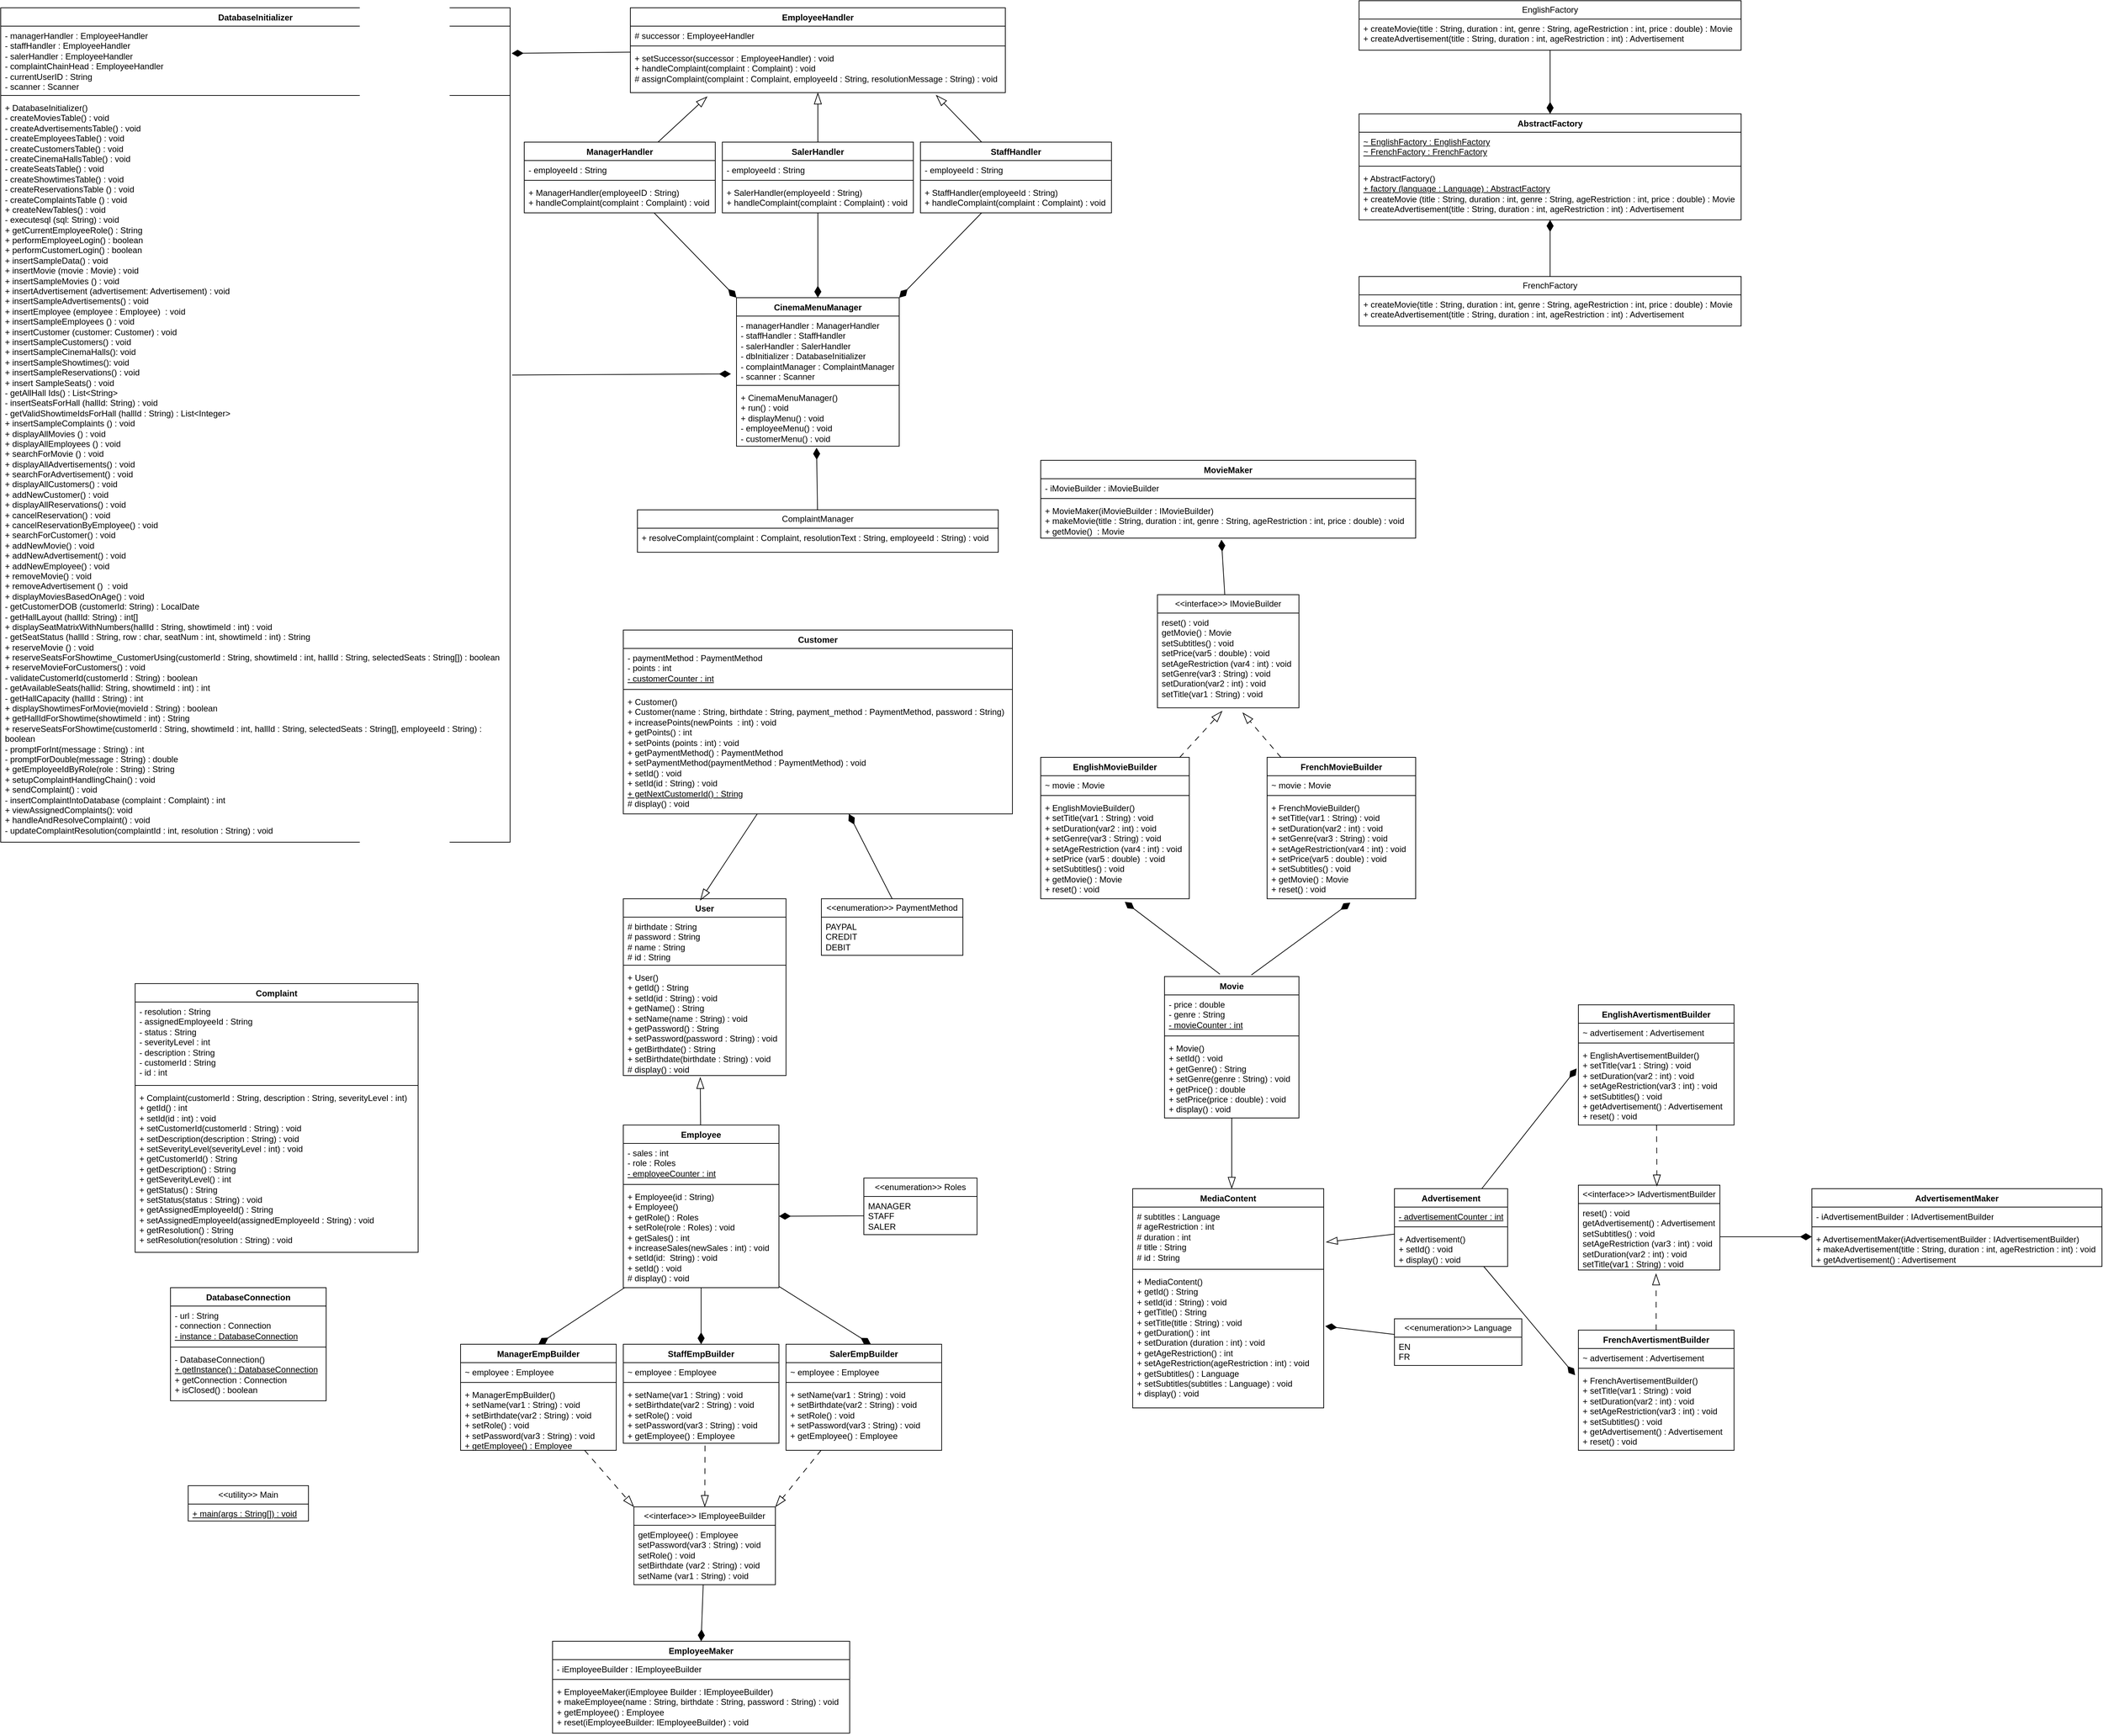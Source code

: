<mxfile version="24.0.4" type="device">
  <diagram name="Page-1" id="0eoELQhlhSM3skjZlkBy">
    <mxGraphModel dx="3294" dy="1754" grid="1" gridSize="10" guides="1" tooltips="1" connect="1" arrows="1" fold="1" page="1" pageScale="1" pageWidth="850" pageHeight="1100" math="0" shadow="0">
      <root>
        <mxCell id="0" />
        <mxCell id="1" parent="0" />
        <mxCell id="ClowfGeDwB7Z-Gp7cLXi-1" value="DatabaseInitializer" style="swimlane;fontStyle=1;align=center;verticalAlign=top;childLayout=stackLayout;horizontal=1;startSize=26;horizontalStack=0;resizeParent=1;resizeParentMax=0;resizeLast=0;collapsible=1;marginBottom=0;whiteSpace=wrap;html=1;" parent="1" vertex="1">
          <mxGeometry x="320" y="280" width="720" height="1180" as="geometry" />
        </mxCell>
        <mxCell id="ClowfGeDwB7Z-Gp7cLXi-2" value="&lt;div&gt;- managerHandler : EmployeeHandler&amp;nbsp;&lt;/div&gt;&lt;div&gt;- staffHandler : EmployeeHandler&amp;nbsp;&lt;/div&gt;&lt;div&gt;- salerHandler : EmployeeHandler&lt;/div&gt;&lt;div&gt;- complaintChainHead : EmployeeHandler&amp;nbsp;&lt;/div&gt;&lt;div&gt;- currentUserID : String&lt;/div&gt;&lt;div&gt;- scanner : Scanner&lt;/div&gt;" style="text;strokeColor=none;fillColor=none;align=left;verticalAlign=top;spacingLeft=4;spacingRight=4;overflow=hidden;rotatable=0;points=[[0,0.5],[1,0.5]];portConstraint=eastwest;whiteSpace=wrap;html=1;" parent="ClowfGeDwB7Z-Gp7cLXi-1" vertex="1">
          <mxGeometry y="26" width="720" height="94" as="geometry" />
        </mxCell>
        <mxCell id="ClowfGeDwB7Z-Gp7cLXi-3" value="" style="line;strokeWidth=1;fillColor=none;align=left;verticalAlign=middle;spacingTop=-1;spacingLeft=3;spacingRight=3;rotatable=0;labelPosition=right;points=[];portConstraint=eastwest;strokeColor=inherit;" parent="ClowfGeDwB7Z-Gp7cLXi-1" vertex="1">
          <mxGeometry y="120" width="720" height="8" as="geometry" />
        </mxCell>
        <mxCell id="ClowfGeDwB7Z-Gp7cLXi-4" value="&lt;div&gt;+ DatabaseInitializer()&lt;/div&gt;&lt;div&gt;- createMoviesTable() : void&lt;/div&gt;&lt;div&gt;- createAdvertisementsTable() : void&lt;/div&gt;&lt;div&gt;- createEmployeesTable() : void&lt;/div&gt;&lt;div&gt;- createCustomersTable() : void&lt;/div&gt;&lt;div&gt;- createCinemaHallsTable() : void&lt;/div&gt;&lt;div&gt;- createSeatsTable() : void&lt;/div&gt;&lt;div&gt;- createShowtimesTable() : void&lt;/div&gt;&lt;div&gt;- createReservationsTable () : void&amp;nbsp;&lt;/div&gt;&lt;div&gt;- createComplaintsTable () : void&lt;/div&gt;&lt;div&gt;+ createNewTables() : void&lt;/div&gt;&lt;div&gt;- executesql (sql: String) : void&amp;nbsp;&lt;/div&gt;&lt;div&gt;+ getCurrentEmployeeRole() : String&lt;/div&gt;&lt;div&gt;+ performEmployeeLogin() : boolean&lt;/div&gt;&lt;div&gt;+ performCustomerLogin() : boolean&lt;/div&gt;&lt;div&gt;+ insertSampleData() : void&lt;/div&gt;&lt;div&gt;+ insertMovie (movie : Movie) : void&lt;/div&gt;&lt;div&gt;+ insertSampleMovies () : void&lt;/div&gt;&lt;div&gt;+ insertAdvertisement (advertisement: Advertisement) : void&lt;/div&gt;&lt;div&gt;+ insertSampleAdvertisements() : void&lt;/div&gt;&lt;div&gt;+ insertEmployee (employee : Employee)&amp;nbsp; : void&amp;nbsp;&lt;/div&gt;&lt;div&gt;+ insertSampleEmployees () : void&lt;/div&gt;&lt;div&gt;+ insertCustomer (customer: Customer) : void&amp;nbsp;&lt;/div&gt;&lt;div&gt;+ insertSampleCustomers() : void&lt;/div&gt;&lt;div&gt;+ insertSampleCinemaHalls(): void&lt;/div&gt;&lt;div&gt;+ insertSampleShowtimes(): void&lt;/div&gt;&lt;div&gt;+ insertSampleReservations() : void&lt;/div&gt;&lt;div&gt;+ insert SampleSeats() : void&lt;/div&gt;&lt;div&gt;- getAllHall Ids() : List&amp;lt;String&amp;gt;&lt;/div&gt;&lt;div&gt;- insertSeatsForHall (hallId: String) : void&lt;/div&gt;&lt;div&gt;- getValidShowtimeIdsForHall (hallId : String) : List&amp;lt;Integer&amp;gt;&amp;nbsp;&lt;/div&gt;&lt;div&gt;+ insertSampleComplaints () : void&lt;/div&gt;&lt;div&gt;+ displayAllMovies () : void&lt;/div&gt;&lt;div&gt;+ displayAllEmployees () : void&lt;/div&gt;&lt;div&gt;+ searchForMovie () : void&lt;/div&gt;&lt;div&gt;+ displayAllAdvertisements() : void&amp;nbsp;&lt;/div&gt;&lt;div&gt;+ searchForAdvertisement() : void&lt;/div&gt;&lt;div&gt;+ displayAllCustomers() : void&lt;/div&gt;&lt;div&gt;+ addNewCustomer() : void&lt;/div&gt;&lt;div&gt;+ displayAllReservations() : void&lt;/div&gt;&lt;div&gt;+ cancelReservation() : void&lt;/div&gt;&lt;div&gt;+ cancelReservationByEmployee() : void&amp;nbsp;&lt;/div&gt;&lt;div&gt;+ searchForCustomer() : void&lt;/div&gt;&lt;div&gt;+ addNewMovie() : void&lt;/div&gt;&lt;div&gt;+ addNewAdvertisement() : void&lt;/div&gt;&lt;div&gt;+ addNewEmployee() : void&lt;/div&gt;&lt;div&gt;+ removeMovie() : void&lt;/div&gt;&lt;div&gt;+ removeAdvertisement ()&amp;nbsp; : void&lt;/div&gt;&lt;div&gt;+ displayMoviesBasedOnAge() : void&lt;/div&gt;&lt;div&gt;- getCustomerDOB (customerId: String) : LocalDate&lt;/div&gt;&lt;div&gt;- getHallLayout (hallId: String) : int[]&lt;/div&gt;&lt;div&gt;+ displaySeatMatrixWithNumbers(hallId : String, showtimeId : int) : void&lt;/div&gt;&lt;div&gt;- getSeatStatus (hallId : String, row : char, seatNum : int, showtimeId : int) : String&lt;/div&gt;&lt;div&gt;+ reserveMovie () : void&lt;/div&gt;&lt;div&gt;+ reserveSeatsForShowtime_CustomerUsing(customerId : String, showtimeId : int, hallId : String, selectedSeats : String[]) : boolean&amp;nbsp;&lt;/div&gt;&lt;div&gt;+ reserveMovieForCustomers() : void&lt;/div&gt;&lt;div&gt;- validateCustomerId(customerId : String) : boolean&lt;/div&gt;&lt;div&gt;- getAvailableSeats(hallid: String, showtimeId : int) : int&lt;/div&gt;&lt;div&gt;- getHallCapacity (hallId : String) : int&lt;/div&gt;&lt;div&gt;+ displayShowtimesForMovie(movieId : String) : boolean&lt;/div&gt;&lt;div&gt;+ getHallIdForShowtime(showtimeId : int) : String&lt;/div&gt;&lt;div&gt;+ reserveSeatsForShowtime(customerId : String, showtimeId : int, hallId : String, selectedSeats : String[], employeeId : String) : boolean&amp;nbsp;&lt;/div&gt;&lt;div&gt;- promptForInt(message : String) : int&lt;/div&gt;&lt;div&gt;- promptForDouble(message : String) : double&lt;/div&gt;&lt;div&gt;+ getEmployeeIdByRole(role : String) : String&lt;/div&gt;&lt;div&gt;+ setupComplaintHandlingChain() : void&lt;/div&gt;&lt;div&gt;+ sendComplaint() : void&lt;/div&gt;&lt;div&gt;- insertComplaintIntoDatabase (complaint : Complaint) : int&lt;/div&gt;&lt;div&gt;+ viewAssignedComplaints(): void&lt;/div&gt;&lt;div&gt;+ handleAndResolveComplaint() : void&lt;/div&gt;&lt;div&gt;- updateComplaintResolution(complaintId : int, resolution : String) : void&lt;/div&gt;" style="text;strokeColor=none;fillColor=none;align=left;verticalAlign=top;spacingLeft=4;spacingRight=4;overflow=hidden;rotatable=0;points=[[0,0.5],[1,0.5]];portConstraint=eastwest;whiteSpace=wrap;html=1;" parent="ClowfGeDwB7Z-Gp7cLXi-1" vertex="1">
          <mxGeometry y="128" width="720" height="1052" as="geometry" />
        </mxCell>
        <mxCell id="9-IgjQardN9TOyDx4zbD-1" style="rounded=0;orthogonalLoop=1;jettySize=auto;html=1;entryX=0.5;entryY=0;entryDx=0;entryDy=0;endArrow=diamondThin;endFill=1;endSize=14;" edge="1" parent="1" source="ClowfGeDwB7Z-Gp7cLXi-5" target="ClowfGeDwB7Z-Gp7cLXi-11">
          <mxGeometry relative="1" as="geometry" />
        </mxCell>
        <mxCell id="ClowfGeDwB7Z-Gp7cLXi-5" value="EnglishFactory" style="swimlane;fontStyle=0;childLayout=stackLayout;horizontal=1;startSize=26;fillColor=none;horizontalStack=0;resizeParent=1;resizeParentMax=0;resizeLast=0;collapsible=1;marginBottom=0;whiteSpace=wrap;html=1;" parent="1" vertex="1">
          <mxGeometry x="2240" y="270" width="540" height="70" as="geometry" />
        </mxCell>
        <mxCell id="ClowfGeDwB7Z-Gp7cLXi-6" value="&lt;div&gt;+ createMovie(title : String, duration : int, genre : String, ageRestriction : int, price : double) : Movie&lt;/div&gt;&lt;div&gt;+ createAdvertisement(title : String, duration : int, ageRestriction : int) : Advertisement&lt;/div&gt;" style="text;strokeColor=none;fillColor=none;align=left;verticalAlign=top;spacingLeft=4;spacingRight=4;overflow=hidden;rotatable=0;points=[[0,0.5],[1,0.5]];portConstraint=eastwest;whiteSpace=wrap;html=1;" parent="ClowfGeDwB7Z-Gp7cLXi-5" vertex="1">
          <mxGeometry y="26" width="540" height="44" as="geometry" />
        </mxCell>
        <mxCell id="9-IgjQardN9TOyDx4zbD-2" style="rounded=0;orthogonalLoop=1;jettySize=auto;html=1;endArrow=diamondThin;endFill=1;endSize=14;" edge="1" parent="1" source="ClowfGeDwB7Z-Gp7cLXi-9" target="ClowfGeDwB7Z-Gp7cLXi-14">
          <mxGeometry relative="1" as="geometry">
            <mxPoint x="2510" y="590" as="targetPoint" />
          </mxGeometry>
        </mxCell>
        <mxCell id="ClowfGeDwB7Z-Gp7cLXi-9" value="FrenchFactory" style="swimlane;fontStyle=0;childLayout=stackLayout;horizontal=1;startSize=26;fillColor=none;horizontalStack=0;resizeParent=1;resizeParentMax=0;resizeLast=0;collapsible=1;marginBottom=0;whiteSpace=wrap;html=1;" parent="1" vertex="1">
          <mxGeometry x="2240" y="660" width="540" height="70" as="geometry" />
        </mxCell>
        <mxCell id="ClowfGeDwB7Z-Gp7cLXi-10" value="&lt;div&gt;+ createMovie(title : String, duration : int, genre : String, ageRestriction : int, price : double) : Movie&lt;/div&gt;&lt;div&gt;+ createAdvertisement(title : String, duration : int, ageRestriction : int) : Advertisement&lt;/div&gt;" style="text;strokeColor=none;fillColor=none;align=left;verticalAlign=top;spacingLeft=4;spacingRight=4;overflow=hidden;rotatable=0;points=[[0,0.5],[1,0.5]];portConstraint=eastwest;whiteSpace=wrap;html=1;" parent="ClowfGeDwB7Z-Gp7cLXi-9" vertex="1">
          <mxGeometry y="26" width="540" height="44" as="geometry" />
        </mxCell>
        <mxCell id="ClowfGeDwB7Z-Gp7cLXi-11" value="AbstractFactory" style="swimlane;fontStyle=1;align=center;verticalAlign=top;childLayout=stackLayout;horizontal=1;startSize=26;horizontalStack=0;resizeParent=1;resizeParentMax=0;resizeLast=0;collapsible=1;marginBottom=0;whiteSpace=wrap;html=1;" parent="1" vertex="1">
          <mxGeometry x="2240" y="430" width="540" height="150" as="geometry" />
        </mxCell>
        <mxCell id="ClowfGeDwB7Z-Gp7cLXi-12" value="&lt;u&gt;~ EnglishFactory : EnglishFactory&lt;/u&gt;&lt;div&gt;&lt;u&gt;~ FrenchFactory : FrenchFactory&lt;/u&gt;&lt;/div&gt;" style="text;strokeColor=none;fillColor=none;align=left;verticalAlign=top;spacingLeft=4;spacingRight=4;overflow=hidden;rotatable=0;points=[[0,0.5],[1,0.5]];portConstraint=eastwest;whiteSpace=wrap;html=1;" parent="ClowfGeDwB7Z-Gp7cLXi-11" vertex="1">
          <mxGeometry y="26" width="540" height="44" as="geometry" />
        </mxCell>
        <mxCell id="ClowfGeDwB7Z-Gp7cLXi-13" value="" style="line;strokeWidth=1;fillColor=none;align=left;verticalAlign=middle;spacingTop=-1;spacingLeft=3;spacingRight=3;rotatable=0;labelPosition=right;points=[];portConstraint=eastwest;strokeColor=inherit;" parent="ClowfGeDwB7Z-Gp7cLXi-11" vertex="1">
          <mxGeometry y="70" width="540" height="8" as="geometry" />
        </mxCell>
        <mxCell id="ClowfGeDwB7Z-Gp7cLXi-14" value="&lt;div&gt;+ AbstractFactory()&lt;/div&gt;&lt;div&gt;&lt;u&gt;+ factory (language : Language) : AbstractFactory&lt;/u&gt;&lt;/div&gt;&lt;div&gt;+ createMovie (title : String, duration : int, genre : String, ageRestriction : int, price : double) : Movie&lt;/div&gt;&lt;div&gt;+ createAdvertisement(title : String, duration : int, ageRestriction : int) : Advertisement&lt;/div&gt;" style="text;strokeColor=none;fillColor=none;align=left;verticalAlign=top;spacingLeft=4;spacingRight=4;overflow=hidden;rotatable=0;points=[[0,0.5],[1,0.5]];portConstraint=eastwest;whiteSpace=wrap;html=1;" parent="ClowfGeDwB7Z-Gp7cLXi-11" vertex="1">
          <mxGeometry y="78" width="540" height="72" as="geometry" />
        </mxCell>
        <mxCell id="ClowfGeDwB7Z-Gp7cLXi-15" value="MovieMaker" style="swimlane;fontStyle=1;align=center;verticalAlign=top;childLayout=stackLayout;horizontal=1;startSize=26;horizontalStack=0;resizeParent=1;resizeParentMax=0;resizeLast=0;collapsible=1;marginBottom=0;whiteSpace=wrap;html=1;" parent="1" vertex="1">
          <mxGeometry x="1790" y="920" width="530" height="110" as="geometry" />
        </mxCell>
        <mxCell id="ClowfGeDwB7Z-Gp7cLXi-16" value="- iMovieBuilder : iMovieBuilder" style="text;strokeColor=none;fillColor=none;align=left;verticalAlign=top;spacingLeft=4;spacingRight=4;overflow=hidden;rotatable=0;points=[[0,0.5],[1,0.5]];portConstraint=eastwest;whiteSpace=wrap;html=1;" parent="ClowfGeDwB7Z-Gp7cLXi-15" vertex="1">
          <mxGeometry y="26" width="530" height="24" as="geometry" />
        </mxCell>
        <mxCell id="ClowfGeDwB7Z-Gp7cLXi-17" value="" style="line;strokeWidth=1;fillColor=none;align=left;verticalAlign=middle;spacingTop=-1;spacingLeft=3;spacingRight=3;rotatable=0;labelPosition=right;points=[];portConstraint=eastwest;strokeColor=inherit;" parent="ClowfGeDwB7Z-Gp7cLXi-15" vertex="1">
          <mxGeometry y="50" width="530" height="8" as="geometry" />
        </mxCell>
        <mxCell id="ClowfGeDwB7Z-Gp7cLXi-18" value="&lt;div&gt;+ MovieMaker(iMovieBuilder : IMovieBuilder)&lt;/div&gt;&lt;div&gt;+ makeMovie(title : String, duration : int, genre : String, ageRestriction : int, price : double) : void&amp;nbsp;&lt;/div&gt;&lt;div&gt;+ getMovie()&amp;nbsp; : Movie&lt;/div&gt;" style="text;strokeColor=none;fillColor=none;align=left;verticalAlign=top;spacingLeft=4;spacingRight=4;overflow=hidden;rotatable=0;points=[[0,0.5],[1,0.5]];portConstraint=eastwest;whiteSpace=wrap;html=1;" parent="ClowfGeDwB7Z-Gp7cLXi-15" vertex="1">
          <mxGeometry y="58" width="530" height="52" as="geometry" />
        </mxCell>
        <mxCell id="ClowfGeDwB7Z-Gp7cLXi-19" value="Customer" style="swimlane;fontStyle=1;align=center;verticalAlign=top;childLayout=stackLayout;horizontal=1;startSize=26;horizontalStack=0;resizeParent=1;resizeParentMax=0;resizeLast=0;collapsible=1;marginBottom=0;whiteSpace=wrap;html=1;" parent="1" vertex="1">
          <mxGeometry x="1200" y="1160" width="550" height="260" as="geometry" />
        </mxCell>
        <mxCell id="ClowfGeDwB7Z-Gp7cLXi-20" value="- paymentMethod : PaymentMethod&lt;div&gt;- points : int&lt;/div&gt;&lt;div&gt;&lt;u&gt;- customerCounter : int&lt;/u&gt;&lt;/div&gt;" style="text;strokeColor=none;fillColor=none;align=left;verticalAlign=top;spacingLeft=4;spacingRight=4;overflow=hidden;rotatable=0;points=[[0,0.5],[1,0.5]];portConstraint=eastwest;whiteSpace=wrap;html=1;" parent="ClowfGeDwB7Z-Gp7cLXi-19" vertex="1">
          <mxGeometry y="26" width="550" height="54" as="geometry" />
        </mxCell>
        <mxCell id="ClowfGeDwB7Z-Gp7cLXi-21" value="" style="line;strokeWidth=1;fillColor=none;align=left;verticalAlign=middle;spacingTop=-1;spacingLeft=3;spacingRight=3;rotatable=0;labelPosition=right;points=[];portConstraint=eastwest;strokeColor=inherit;" parent="ClowfGeDwB7Z-Gp7cLXi-19" vertex="1">
          <mxGeometry y="80" width="550" height="8" as="geometry" />
        </mxCell>
        <mxCell id="ClowfGeDwB7Z-Gp7cLXi-22" value="&lt;div&gt;+ Customer()&lt;/div&gt;&lt;div&gt;+ Customer(name : String, birthdate : String, payment_method : PaymentMethod, password : String)&amp;nbsp;&lt;/div&gt;&lt;div&gt;+ increasePoints(newPoints&amp;nbsp; : int) : void&lt;/div&gt;&lt;div&gt;+ getPoints() : int&lt;/div&gt;&lt;div&gt;+ setPoints (points : int) : void&lt;/div&gt;&lt;div&gt;+ getPaymentMethod() : PaymentMethod&lt;/div&gt;&lt;div&gt;+ setPaymentMethod(paymentMethod : PaymentMethod) : void&lt;/div&gt;&lt;div&gt;+ setId() : void&lt;/div&gt;&lt;div&gt;+ setId(id : String) : void&lt;/div&gt;&lt;div&gt;&lt;u&gt;+ getNextCustomerId() : String&lt;/u&gt;&lt;/div&gt;&lt;div&gt;# display() : void&lt;/div&gt;" style="text;strokeColor=none;fillColor=none;align=left;verticalAlign=top;spacingLeft=4;spacingRight=4;overflow=hidden;rotatable=0;points=[[0,0.5],[1,0.5]];portConstraint=eastwest;whiteSpace=wrap;html=1;" parent="ClowfGeDwB7Z-Gp7cLXi-19" vertex="1">
          <mxGeometry y="88" width="550" height="172" as="geometry" />
        </mxCell>
        <mxCell id="9-IgjQardN9TOyDx4zbD-7" style="rounded=0;orthogonalLoop=1;jettySize=auto;html=1;entryX=0.5;entryY=0;entryDx=0;entryDy=0;endArrow=diamondThin;endFill=1;endSize=14;" edge="1" parent="1" source="ClowfGeDwB7Z-Gp7cLXi-23" target="ClowfGeDwB7Z-Gp7cLXi-63">
          <mxGeometry relative="1" as="geometry" />
        </mxCell>
        <mxCell id="ClowfGeDwB7Z-Gp7cLXi-23" value="SalerHandler" style="swimlane;fontStyle=1;align=center;verticalAlign=top;childLayout=stackLayout;horizontal=1;startSize=26;horizontalStack=0;resizeParent=1;resizeParentMax=0;resizeLast=0;collapsible=1;marginBottom=0;whiteSpace=wrap;html=1;" parent="1" vertex="1">
          <mxGeometry x="1340" y="470" width="270" height="100" as="geometry" />
        </mxCell>
        <mxCell id="ClowfGeDwB7Z-Gp7cLXi-24" value="- employeeId : String" style="text;strokeColor=none;fillColor=none;align=left;verticalAlign=top;spacingLeft=4;spacingRight=4;overflow=hidden;rotatable=0;points=[[0,0.5],[1,0.5]];portConstraint=eastwest;whiteSpace=wrap;html=1;" parent="ClowfGeDwB7Z-Gp7cLXi-23" vertex="1">
          <mxGeometry y="26" width="270" height="24" as="geometry" />
        </mxCell>
        <mxCell id="ClowfGeDwB7Z-Gp7cLXi-25" value="" style="line;strokeWidth=1;fillColor=none;align=left;verticalAlign=middle;spacingTop=-1;spacingLeft=3;spacingRight=3;rotatable=0;labelPosition=right;points=[];portConstraint=eastwest;strokeColor=inherit;" parent="ClowfGeDwB7Z-Gp7cLXi-23" vertex="1">
          <mxGeometry y="50" width="270" height="8" as="geometry" />
        </mxCell>
        <mxCell id="ClowfGeDwB7Z-Gp7cLXi-26" value="+ SalerHandler(employeeId : String)&lt;br&gt;&lt;div&gt;+ handleComplaint(complaint : Complaint) : void&amp;nbsp;&lt;/div&gt;" style="text;strokeColor=none;fillColor=none;align=left;verticalAlign=top;spacingLeft=4;spacingRight=4;overflow=hidden;rotatable=0;points=[[0,0.5],[1,0.5]];portConstraint=eastwest;whiteSpace=wrap;html=1;" parent="ClowfGeDwB7Z-Gp7cLXi-23" vertex="1">
          <mxGeometry y="58" width="270" height="42" as="geometry" />
        </mxCell>
        <mxCell id="9-IgjQardN9TOyDx4zbD-6" style="rounded=0;orthogonalLoop=1;jettySize=auto;html=1;endArrow=blockThin;endFill=0;endSize=14;entryX=0.815;entryY=1.054;entryDx=0;entryDy=0;entryPerimeter=0;" edge="1" parent="1" source="ClowfGeDwB7Z-Gp7cLXi-27" target="ClowfGeDwB7Z-Gp7cLXi-52">
          <mxGeometry relative="1" as="geometry">
            <mxPoint x="1640" y="410" as="targetPoint" />
          </mxGeometry>
        </mxCell>
        <mxCell id="ClowfGeDwB7Z-Gp7cLXi-27" value="StaffHandler" style="swimlane;fontStyle=1;align=center;verticalAlign=top;childLayout=stackLayout;horizontal=1;startSize=26;horizontalStack=0;resizeParent=1;resizeParentMax=0;resizeLast=0;collapsible=1;marginBottom=0;whiteSpace=wrap;html=1;" parent="1" vertex="1">
          <mxGeometry x="1620" y="470" width="270" height="100" as="geometry" />
        </mxCell>
        <mxCell id="ClowfGeDwB7Z-Gp7cLXi-28" value="- employeeId : String" style="text;strokeColor=none;fillColor=none;align=left;verticalAlign=top;spacingLeft=4;spacingRight=4;overflow=hidden;rotatable=0;points=[[0,0.5],[1,0.5]];portConstraint=eastwest;whiteSpace=wrap;html=1;" parent="ClowfGeDwB7Z-Gp7cLXi-27" vertex="1">
          <mxGeometry y="26" width="270" height="24" as="geometry" />
        </mxCell>
        <mxCell id="ClowfGeDwB7Z-Gp7cLXi-29" value="" style="line;strokeWidth=1;fillColor=none;align=left;verticalAlign=middle;spacingTop=-1;spacingLeft=3;spacingRight=3;rotatable=0;labelPosition=right;points=[];portConstraint=eastwest;strokeColor=inherit;" parent="ClowfGeDwB7Z-Gp7cLXi-27" vertex="1">
          <mxGeometry y="50" width="270" height="8" as="geometry" />
        </mxCell>
        <mxCell id="ClowfGeDwB7Z-Gp7cLXi-30" value="+ StaffHandler(employeeId : String)&lt;br&gt;&lt;div&gt;+ handleComplaint(complaint : Complaint) : void&amp;nbsp;&lt;/div&gt;" style="text;strokeColor=none;fillColor=none;align=left;verticalAlign=top;spacingLeft=4;spacingRight=4;overflow=hidden;rotatable=0;points=[[0,0.5],[1,0.5]];portConstraint=eastwest;whiteSpace=wrap;html=1;" parent="ClowfGeDwB7Z-Gp7cLXi-27" vertex="1">
          <mxGeometry y="58" width="270" height="42" as="geometry" />
        </mxCell>
        <mxCell id="ClowfGeDwB7Z-Gp7cLXi-31" value="EnglishMovieBuilder" style="swimlane;fontStyle=1;align=center;verticalAlign=top;childLayout=stackLayout;horizontal=1;startSize=26;horizontalStack=0;resizeParent=1;resizeParentMax=0;resizeLast=0;collapsible=1;marginBottom=0;whiteSpace=wrap;html=1;" parent="1" vertex="1">
          <mxGeometry x="1790" y="1340" width="210" height="200" as="geometry" />
        </mxCell>
        <mxCell id="ClowfGeDwB7Z-Gp7cLXi-32" value="~ movie : Movie" style="text;strokeColor=none;fillColor=none;align=left;verticalAlign=top;spacingLeft=4;spacingRight=4;overflow=hidden;rotatable=0;points=[[0,0.5],[1,0.5]];portConstraint=eastwest;whiteSpace=wrap;html=1;" parent="ClowfGeDwB7Z-Gp7cLXi-31" vertex="1">
          <mxGeometry y="26" width="210" height="24" as="geometry" />
        </mxCell>
        <mxCell id="ClowfGeDwB7Z-Gp7cLXi-33" value="" style="line;strokeWidth=1;fillColor=none;align=left;verticalAlign=middle;spacingTop=-1;spacingLeft=3;spacingRight=3;rotatable=0;labelPosition=right;points=[];portConstraint=eastwest;strokeColor=inherit;" parent="ClowfGeDwB7Z-Gp7cLXi-31" vertex="1">
          <mxGeometry y="50" width="210" height="8" as="geometry" />
        </mxCell>
        <mxCell id="ClowfGeDwB7Z-Gp7cLXi-34" value="&lt;div&gt;+ EnglishMovieBuilder()&lt;/div&gt;&lt;div&gt;+ setTitle(var1 : String) : void&amp;nbsp;&lt;/div&gt;&lt;div&gt;+ setDuration(var2 : int) : void&lt;/div&gt;&lt;div&gt;+ setGenre(var3 : String) : void&lt;/div&gt;&lt;div&gt;+ setAgeRestriction (var4 : int) : void&amp;nbsp;&lt;/div&gt;&lt;div&gt;+ setPrice (var5 : double)&amp;nbsp; : void&lt;/div&gt;&lt;div&gt;+ setSubtitles() : void&lt;/div&gt;&lt;div&gt;+ getMovie() : Movie&lt;/div&gt;&lt;div&gt;+ reset() : void&lt;/div&gt;" style="text;strokeColor=none;fillColor=none;align=left;verticalAlign=top;spacingLeft=4;spacingRight=4;overflow=hidden;rotatable=0;points=[[0,0.5],[1,0.5]];portConstraint=eastwest;whiteSpace=wrap;html=1;" parent="ClowfGeDwB7Z-Gp7cLXi-31" vertex="1">
          <mxGeometry y="58" width="210" height="142" as="geometry" />
        </mxCell>
        <mxCell id="ClowfGeDwB7Z-Gp7cLXi-35" value="Movie" style="swimlane;fontStyle=1;align=center;verticalAlign=top;childLayout=stackLayout;horizontal=1;startSize=26;horizontalStack=0;resizeParent=1;resizeParentMax=0;resizeLast=0;collapsible=1;marginBottom=0;whiteSpace=wrap;html=1;" parent="1" vertex="1">
          <mxGeometry x="1965" y="1650" width="190" height="200" as="geometry" />
        </mxCell>
        <mxCell id="ClowfGeDwB7Z-Gp7cLXi-36" value="- price : double&lt;div&gt;- genre : String&lt;/div&gt;&lt;div&gt;&lt;u&gt;- movieCounter : int&lt;/u&gt;&lt;/div&gt;" style="text;strokeColor=none;fillColor=none;align=left;verticalAlign=top;spacingLeft=4;spacingRight=4;overflow=hidden;rotatable=0;points=[[0,0.5],[1,0.5]];portConstraint=eastwest;whiteSpace=wrap;html=1;" parent="ClowfGeDwB7Z-Gp7cLXi-35" vertex="1">
          <mxGeometry y="26" width="190" height="54" as="geometry" />
        </mxCell>
        <mxCell id="ClowfGeDwB7Z-Gp7cLXi-37" value="" style="line;strokeWidth=1;fillColor=none;align=left;verticalAlign=middle;spacingTop=-1;spacingLeft=3;spacingRight=3;rotatable=0;labelPosition=right;points=[];portConstraint=eastwest;strokeColor=inherit;" parent="ClowfGeDwB7Z-Gp7cLXi-35" vertex="1">
          <mxGeometry y="80" width="190" height="8" as="geometry" />
        </mxCell>
        <mxCell id="ClowfGeDwB7Z-Gp7cLXi-38" value="&lt;div&gt;+ Movie()&amp;nbsp;&lt;/div&gt;&lt;div&gt;+ setId() : void&lt;/div&gt;&lt;div&gt;+ getGenre() : String&lt;/div&gt;&lt;div&gt;+ setGenre(genre : String) : void&amp;nbsp;&lt;/div&gt;&lt;div&gt;+ getPrice() : double&lt;/div&gt;&lt;div&gt;+ setPrice(price : double) : void&amp;nbsp;&lt;/div&gt;&lt;div&gt;+ display() : void&lt;/div&gt;" style="text;strokeColor=none;fillColor=none;align=left;verticalAlign=top;spacingLeft=4;spacingRight=4;overflow=hidden;rotatable=0;points=[[0,0.5],[1,0.5]];portConstraint=eastwest;whiteSpace=wrap;html=1;" parent="ClowfGeDwB7Z-Gp7cLXi-35" vertex="1">
          <mxGeometry y="88" width="190" height="112" as="geometry" />
        </mxCell>
        <mxCell id="ClowfGeDwB7Z-Gp7cLXi-39" value="&amp;lt;&amp;lt;interface&amp;gt;&amp;gt; IMovieBuilder" style="swimlane;fontStyle=0;childLayout=stackLayout;horizontal=1;startSize=26;fillColor=none;horizontalStack=0;resizeParent=1;resizeParentMax=0;resizeLast=0;collapsible=1;marginBottom=0;whiteSpace=wrap;html=1;" parent="1" vertex="1">
          <mxGeometry x="1955" y="1110" width="200" height="160" as="geometry" />
        </mxCell>
        <mxCell id="ClowfGeDwB7Z-Gp7cLXi-40" value="&lt;div&gt;reset() : void&lt;/div&gt;&lt;div&gt;getMovie() : Movie&lt;/div&gt;&lt;div&gt;setSubtitles() : void&lt;/div&gt;&lt;div&gt;setPrice(var5 : double) : void&lt;/div&gt;&lt;div&gt;setAgeRestriction (var4 : int) : void&lt;/div&gt;&lt;div&gt;setGenre(var3 : String) : void&lt;/div&gt;&lt;div&gt;setDuration(var2 : int) : void&lt;/div&gt;&lt;div&gt;setTitle(var1 : String) : void&lt;/div&gt;" style="text;strokeColor=none;fillColor=none;align=left;verticalAlign=top;spacingLeft=4;spacingRight=4;overflow=hidden;rotatable=0;points=[[0,0.5],[1,0.5]];portConstraint=eastwest;whiteSpace=wrap;html=1;" parent="ClowfGeDwB7Z-Gp7cLXi-39" vertex="1">
          <mxGeometry y="26" width="200" height="134" as="geometry" />
        </mxCell>
        <mxCell id="ClowfGeDwB7Z-Gp7cLXi-41" value="&amp;lt;&amp;lt;interface&amp;gt;&amp;gt; IEmployeeBuilder" style="swimlane;fontStyle=0;childLayout=stackLayout;horizontal=1;startSize=26;fillColor=none;horizontalStack=0;resizeParent=1;resizeParentMax=0;resizeLast=0;collapsible=1;marginBottom=0;whiteSpace=wrap;html=1;" parent="1" vertex="1">
          <mxGeometry x="1215" y="2400" width="200" height="110" as="geometry" />
        </mxCell>
        <mxCell id="ClowfGeDwB7Z-Gp7cLXi-42" value="&lt;div&gt;getEmployee() : Employee&lt;/div&gt;&lt;div&gt;setPassword(var3 : String) : void&amp;nbsp;&lt;/div&gt;&lt;div&gt;setRole() : void&lt;/div&gt;&lt;div&gt;setBirthdate (var2 : String) : void&amp;nbsp;&lt;/div&gt;&lt;div&gt;setName (var1 : String) : void&lt;/div&gt;" style="text;strokeColor=none;fillColor=none;align=left;verticalAlign=top;spacingLeft=4;spacingRight=4;overflow=hidden;rotatable=0;points=[[0,0.5],[1,0.5]];portConstraint=eastwest;whiteSpace=wrap;html=1;" parent="ClowfGeDwB7Z-Gp7cLXi-41" vertex="1">
          <mxGeometry y="26" width="200" height="84" as="geometry" />
        </mxCell>
        <mxCell id="ClowfGeDwB7Z-Gp7cLXi-43" value="&amp;lt;&amp;lt;utility&amp;gt;&amp;gt; Main" style="swimlane;fontStyle=0;childLayout=stackLayout;horizontal=1;startSize=26;fillColor=none;horizontalStack=0;resizeParent=1;resizeParentMax=0;resizeLast=0;collapsible=1;marginBottom=0;whiteSpace=wrap;html=1;" parent="1" vertex="1">
          <mxGeometry x="585" y="2370" width="170" height="50" as="geometry" />
        </mxCell>
        <mxCell id="ClowfGeDwB7Z-Gp7cLXi-44" value="&lt;u&gt;+ main(args : String[]) : void&lt;/u&gt;&amp;nbsp;" style="text;strokeColor=none;fillColor=none;align=left;verticalAlign=top;spacingLeft=4;spacingRight=4;overflow=hidden;rotatable=0;points=[[0,0.5],[1,0.5]];portConstraint=eastwest;whiteSpace=wrap;html=1;" parent="ClowfGeDwB7Z-Gp7cLXi-43" vertex="1">
          <mxGeometry y="26" width="170" height="24" as="geometry" />
        </mxCell>
        <mxCell id="ClowfGeDwB7Z-Gp7cLXi-45" value="DatabaseConnection" style="swimlane;fontStyle=1;align=center;verticalAlign=top;childLayout=stackLayout;horizontal=1;startSize=26;horizontalStack=0;resizeParent=1;resizeParentMax=0;resizeLast=0;collapsible=1;marginBottom=0;whiteSpace=wrap;html=1;" parent="1" vertex="1">
          <mxGeometry x="560" y="2090" width="220" height="160" as="geometry" />
        </mxCell>
        <mxCell id="ClowfGeDwB7Z-Gp7cLXi-46" value="- url : String&lt;div&gt;- connection : Connection&lt;/div&gt;&lt;div&gt;&lt;u&gt;- instance : DatabaseConnection&lt;/u&gt;&lt;/div&gt;" style="text;strokeColor=none;fillColor=none;align=left;verticalAlign=top;spacingLeft=4;spacingRight=4;overflow=hidden;rotatable=0;points=[[0,0.5],[1,0.5]];portConstraint=eastwest;whiteSpace=wrap;html=1;" parent="ClowfGeDwB7Z-Gp7cLXi-45" vertex="1">
          <mxGeometry y="26" width="220" height="54" as="geometry" />
        </mxCell>
        <mxCell id="ClowfGeDwB7Z-Gp7cLXi-47" value="" style="line;strokeWidth=1;fillColor=none;align=left;verticalAlign=middle;spacingTop=-1;spacingLeft=3;spacingRight=3;rotatable=0;labelPosition=right;points=[];portConstraint=eastwest;strokeColor=inherit;" parent="ClowfGeDwB7Z-Gp7cLXi-45" vertex="1">
          <mxGeometry y="80" width="220" height="8" as="geometry" />
        </mxCell>
        <mxCell id="ClowfGeDwB7Z-Gp7cLXi-48" value="- DatabaseConnection()&lt;br&gt;&lt;u&gt;+ getInstance() : DatabaseConnection&lt;/u&gt;&lt;div&gt;+ getConnection : Connection&lt;/div&gt;&lt;div&gt;+ isClosed() : boolean&lt;/div&gt;" style="text;strokeColor=none;fillColor=none;align=left;verticalAlign=top;spacingLeft=4;spacingRight=4;overflow=hidden;rotatable=0;points=[[0,0.5],[1,0.5]];portConstraint=eastwest;whiteSpace=wrap;html=1;" parent="ClowfGeDwB7Z-Gp7cLXi-45" vertex="1">
          <mxGeometry y="88" width="220" height="72" as="geometry" />
        </mxCell>
        <mxCell id="ClowfGeDwB7Z-Gp7cLXi-49" value="EmployeeHandler" style="swimlane;fontStyle=1;align=center;verticalAlign=top;childLayout=stackLayout;horizontal=1;startSize=26;horizontalStack=0;resizeParent=1;resizeParentMax=0;resizeLast=0;collapsible=1;marginBottom=0;whiteSpace=wrap;html=1;" parent="1" vertex="1">
          <mxGeometry x="1210" y="280" width="530" height="120" as="geometry" />
        </mxCell>
        <mxCell id="ClowfGeDwB7Z-Gp7cLXi-50" value="# successor : EmployeeHandler" style="text;strokeColor=none;fillColor=none;align=left;verticalAlign=top;spacingLeft=4;spacingRight=4;overflow=hidden;rotatable=0;points=[[0,0.5],[1,0.5]];portConstraint=eastwest;whiteSpace=wrap;html=1;" parent="ClowfGeDwB7Z-Gp7cLXi-49" vertex="1">
          <mxGeometry y="26" width="530" height="24" as="geometry" />
        </mxCell>
        <mxCell id="ClowfGeDwB7Z-Gp7cLXi-51" value="" style="line;strokeWidth=1;fillColor=none;align=left;verticalAlign=middle;spacingTop=-1;spacingLeft=3;spacingRight=3;rotatable=0;labelPosition=right;points=[];portConstraint=eastwest;strokeColor=inherit;" parent="ClowfGeDwB7Z-Gp7cLXi-49" vertex="1">
          <mxGeometry y="50" width="530" height="8" as="geometry" />
        </mxCell>
        <mxCell id="ClowfGeDwB7Z-Gp7cLXi-52" value="&lt;div&gt;+ setSuccessor(successor : EmployeeHandler) : void&lt;/div&gt;&lt;div&gt;+ handleComplaint(complaint : Complaint) : void&lt;/div&gt;&lt;div&gt;# assignComplaint(complaint : Complaint, employeeId : String, resolutionMessage : String) : void&lt;/div&gt;" style="text;strokeColor=none;fillColor=none;align=left;verticalAlign=top;spacingLeft=4;spacingRight=4;overflow=hidden;rotatable=0;points=[[0,0.5],[1,0.5]];portConstraint=eastwest;whiteSpace=wrap;html=1;" parent="ClowfGeDwB7Z-Gp7cLXi-49" vertex="1">
          <mxGeometry y="58" width="530" height="62" as="geometry" />
        </mxCell>
        <mxCell id="ClowfGeDwB7Z-Gp7cLXi-53" value="ComplaintManager" style="swimlane;fontStyle=0;childLayout=stackLayout;horizontal=1;startSize=26;fillColor=none;horizontalStack=0;resizeParent=1;resizeParentMax=0;resizeLast=0;collapsible=1;marginBottom=0;whiteSpace=wrap;html=1;" parent="1" vertex="1">
          <mxGeometry x="1220" y="990" width="510" height="60" as="geometry" />
        </mxCell>
        <mxCell id="ClowfGeDwB7Z-Gp7cLXi-54" value="+ resolveComplaint(complaint : Complaint, resolutionText : String, employeeId : String) : void" style="text;strokeColor=none;fillColor=none;align=left;verticalAlign=top;spacingLeft=4;spacingRight=4;overflow=hidden;rotatable=0;points=[[0,0.5],[1,0.5]];portConstraint=eastwest;whiteSpace=wrap;html=1;" parent="ClowfGeDwB7Z-Gp7cLXi-53" vertex="1">
          <mxGeometry y="26" width="510" height="34" as="geometry" />
        </mxCell>
        <mxCell id="ClowfGeDwB7Z-Gp7cLXi-55" value="AdvertisementMaker" style="swimlane;fontStyle=1;align=center;verticalAlign=top;childLayout=stackLayout;horizontal=1;startSize=26;horizontalStack=0;resizeParent=1;resizeParentMax=0;resizeLast=0;collapsible=1;marginBottom=0;whiteSpace=wrap;html=1;" parent="1" vertex="1">
          <mxGeometry x="2880" y="1950" width="410" height="110" as="geometry" />
        </mxCell>
        <mxCell id="ClowfGeDwB7Z-Gp7cLXi-56" value="- iAdvertisementBuilder : IAdvertisementBuilder" style="text;strokeColor=none;fillColor=none;align=left;verticalAlign=top;spacingLeft=4;spacingRight=4;overflow=hidden;rotatable=0;points=[[0,0.5],[1,0.5]];portConstraint=eastwest;whiteSpace=wrap;html=1;" parent="ClowfGeDwB7Z-Gp7cLXi-55" vertex="1">
          <mxGeometry y="26" width="410" height="24" as="geometry" />
        </mxCell>
        <mxCell id="ClowfGeDwB7Z-Gp7cLXi-57" value="" style="line;strokeWidth=1;fillColor=none;align=left;verticalAlign=middle;spacingTop=-1;spacingLeft=3;spacingRight=3;rotatable=0;labelPosition=right;points=[];portConstraint=eastwest;strokeColor=inherit;" parent="ClowfGeDwB7Z-Gp7cLXi-55" vertex="1">
          <mxGeometry y="50" width="410" height="8" as="geometry" />
        </mxCell>
        <mxCell id="ClowfGeDwB7Z-Gp7cLXi-58" value="&lt;div&gt;&lt;span style=&quot;background-color: initial;&quot;&gt;+ AdvertisementMaker(iAdvertisementBuilder : IAdvertisementBuilder)&lt;/span&gt;&lt;br&gt;&lt;/div&gt;&lt;div&gt;+ makeAdvertisement(title : String, duration : int, ageRestriction : int) : void&amp;nbsp;&lt;/div&gt;&lt;div&gt;+ getAdvertisement() : Advertisement&lt;/div&gt;" style="text;strokeColor=none;fillColor=none;align=left;verticalAlign=top;spacingLeft=4;spacingRight=4;overflow=hidden;rotatable=0;points=[[0,0.5],[1,0.5]];portConstraint=eastwest;whiteSpace=wrap;html=1;" parent="ClowfGeDwB7Z-Gp7cLXi-55" vertex="1">
          <mxGeometry y="58" width="410" height="52" as="geometry" />
        </mxCell>
        <mxCell id="ClowfGeDwB7Z-Gp7cLXi-59" value="EmployeeMaker" style="swimlane;fontStyle=1;align=center;verticalAlign=top;childLayout=stackLayout;horizontal=1;startSize=26;horizontalStack=0;resizeParent=1;resizeParentMax=0;resizeLast=0;collapsible=1;marginBottom=0;whiteSpace=wrap;html=1;" parent="1" vertex="1">
          <mxGeometry x="1100" y="2590" width="420" height="130" as="geometry" />
        </mxCell>
        <mxCell id="ClowfGeDwB7Z-Gp7cLXi-60" value="- iEmployeeBuilder : IEmployeeBuilder" style="text;strokeColor=none;fillColor=none;align=left;verticalAlign=top;spacingLeft=4;spacingRight=4;overflow=hidden;rotatable=0;points=[[0,0.5],[1,0.5]];portConstraint=eastwest;whiteSpace=wrap;html=1;" parent="ClowfGeDwB7Z-Gp7cLXi-59" vertex="1">
          <mxGeometry y="26" width="420" height="24" as="geometry" />
        </mxCell>
        <mxCell id="ClowfGeDwB7Z-Gp7cLXi-61" value="" style="line;strokeWidth=1;fillColor=none;align=left;verticalAlign=middle;spacingTop=-1;spacingLeft=3;spacingRight=3;rotatable=0;labelPosition=right;points=[];portConstraint=eastwest;strokeColor=inherit;" parent="ClowfGeDwB7Z-Gp7cLXi-59" vertex="1">
          <mxGeometry y="50" width="420" height="8" as="geometry" />
        </mxCell>
        <mxCell id="ClowfGeDwB7Z-Gp7cLXi-62" value="&lt;div&gt;&lt;div&gt;+ EmployeeMaker(iEmployee Builder : IEmployeeBuilder)&lt;/div&gt;&lt;div&gt;+ makeEmployee(name : String, birthdate : String, password : String) : void&amp;nbsp;&lt;/div&gt;&lt;div&gt;+ getEmployee() : Employee&lt;/div&gt;&lt;div&gt;+ reset(iEmployeeBuilder: IEmployeeBuilder) : void&lt;/div&gt;&lt;/div&gt;&lt;div&gt;&lt;br&gt;&lt;/div&gt;" style="text;strokeColor=none;fillColor=none;align=left;verticalAlign=top;spacingLeft=4;spacingRight=4;overflow=hidden;rotatable=0;points=[[0,0.5],[1,0.5]];portConstraint=eastwest;whiteSpace=wrap;html=1;" parent="ClowfGeDwB7Z-Gp7cLXi-59" vertex="1">
          <mxGeometry y="58" width="420" height="72" as="geometry" />
        </mxCell>
        <mxCell id="ClowfGeDwB7Z-Gp7cLXi-63" value="CinemaMenuManager" style="swimlane;fontStyle=1;align=center;verticalAlign=top;childLayout=stackLayout;horizontal=1;startSize=26;horizontalStack=0;resizeParent=1;resizeParentMax=0;resizeLast=0;collapsible=1;marginBottom=0;whiteSpace=wrap;html=1;" parent="1" vertex="1">
          <mxGeometry x="1360" y="690" width="230" height="210" as="geometry" />
        </mxCell>
        <mxCell id="ClowfGeDwB7Z-Gp7cLXi-64" value="&lt;div&gt;- managerHandler : ManagerHandler&amp;nbsp;&lt;/div&gt;&lt;div&gt;- staffHandler : StaffHandler&lt;/div&gt;&lt;div&gt;- salerHandler : SalerHandler&lt;/div&gt;&lt;div&gt;- dbInitializer : DatabaseInitializer&amp;nbsp;&lt;/div&gt;&lt;div&gt;- complaintManager : ComplaintManager&lt;/div&gt;&lt;div&gt;- scanner : Scanner&lt;/div&gt;" style="text;strokeColor=none;fillColor=none;align=left;verticalAlign=top;spacingLeft=4;spacingRight=4;overflow=hidden;rotatable=0;points=[[0,0.5],[1,0.5]];portConstraint=eastwest;whiteSpace=wrap;html=1;" parent="ClowfGeDwB7Z-Gp7cLXi-63" vertex="1">
          <mxGeometry y="26" width="230" height="94" as="geometry" />
        </mxCell>
        <mxCell id="ClowfGeDwB7Z-Gp7cLXi-65" value="" style="line;strokeWidth=1;fillColor=none;align=left;verticalAlign=middle;spacingTop=-1;spacingLeft=3;spacingRight=3;rotatable=0;labelPosition=right;points=[];portConstraint=eastwest;strokeColor=inherit;" parent="ClowfGeDwB7Z-Gp7cLXi-63" vertex="1">
          <mxGeometry y="120" width="230" height="8" as="geometry" />
        </mxCell>
        <mxCell id="ClowfGeDwB7Z-Gp7cLXi-66" value="&lt;div&gt;&lt;div&gt;&lt;div&gt;+ CinemaMenuManager()&lt;/div&gt;&lt;div&gt;+ run() : void&lt;/div&gt;&lt;div&gt;+ displayMenu() : void&lt;/div&gt;&lt;div&gt;- employeeMenu() : void&amp;nbsp;&lt;/div&gt;&lt;div&gt;- customerMenu() : void&lt;/div&gt;&lt;/div&gt;&lt;/div&gt;" style="text;strokeColor=none;fillColor=none;align=left;verticalAlign=top;spacingLeft=4;spacingRight=4;overflow=hidden;rotatable=0;points=[[0,0.5],[1,0.5]];portConstraint=eastwest;whiteSpace=wrap;html=1;" parent="ClowfGeDwB7Z-Gp7cLXi-63" vertex="1">
          <mxGeometry y="128" width="230" height="82" as="geometry" />
        </mxCell>
        <mxCell id="9-IgjQardN9TOyDx4zbD-9" style="rounded=0;orthogonalLoop=1;jettySize=auto;html=1;entryX=0;entryY=0;entryDx=0;entryDy=0;endArrow=diamondThin;endFill=1;endSize=14;" edge="1" parent="1" source="ClowfGeDwB7Z-Gp7cLXi-67" target="ClowfGeDwB7Z-Gp7cLXi-63">
          <mxGeometry relative="1" as="geometry" />
        </mxCell>
        <mxCell id="ClowfGeDwB7Z-Gp7cLXi-67" value="ManagerHandler" style="swimlane;fontStyle=1;align=center;verticalAlign=top;childLayout=stackLayout;horizontal=1;startSize=26;horizontalStack=0;resizeParent=1;resizeParentMax=0;resizeLast=0;collapsible=1;marginBottom=0;whiteSpace=wrap;html=1;" parent="1" vertex="1">
          <mxGeometry x="1060" y="470" width="270" height="100" as="geometry" />
        </mxCell>
        <mxCell id="ClowfGeDwB7Z-Gp7cLXi-68" value="- employeeId : String" style="text;strokeColor=none;fillColor=none;align=left;verticalAlign=top;spacingLeft=4;spacingRight=4;overflow=hidden;rotatable=0;points=[[0,0.5],[1,0.5]];portConstraint=eastwest;whiteSpace=wrap;html=1;" parent="ClowfGeDwB7Z-Gp7cLXi-67" vertex="1">
          <mxGeometry y="26" width="270" height="24" as="geometry" />
        </mxCell>
        <mxCell id="ClowfGeDwB7Z-Gp7cLXi-69" value="" style="line;strokeWidth=1;fillColor=none;align=left;verticalAlign=middle;spacingTop=-1;spacingLeft=3;spacingRight=3;rotatable=0;labelPosition=right;points=[];portConstraint=eastwest;strokeColor=inherit;" parent="ClowfGeDwB7Z-Gp7cLXi-67" vertex="1">
          <mxGeometry y="50" width="270" height="8" as="geometry" />
        </mxCell>
        <mxCell id="ClowfGeDwB7Z-Gp7cLXi-70" value="+ ManagerHandler(employeeID : String)&lt;div&gt;+ handleComplaint(complaint : Complaint) : void&lt;/div&gt;" style="text;strokeColor=none;fillColor=none;align=left;verticalAlign=top;spacingLeft=4;spacingRight=4;overflow=hidden;rotatable=0;points=[[0,0.5],[1,0.5]];portConstraint=eastwest;whiteSpace=wrap;html=1;" parent="ClowfGeDwB7Z-Gp7cLXi-67" vertex="1">
          <mxGeometry y="58" width="270" height="42" as="geometry" />
        </mxCell>
        <mxCell id="ClowfGeDwB7Z-Gp7cLXi-71" value="&amp;lt;&amp;lt;enumeration&amp;gt;&amp;gt; PaymentMethod" style="swimlane;fontStyle=0;childLayout=stackLayout;horizontal=1;startSize=26;fillColor=none;horizontalStack=0;resizeParent=1;resizeParentMax=0;resizeLast=0;collapsible=1;marginBottom=0;whiteSpace=wrap;html=1;" parent="1" vertex="1">
          <mxGeometry x="1480" y="1540" width="200" height="80" as="geometry" />
        </mxCell>
        <mxCell id="ClowfGeDwB7Z-Gp7cLXi-72" value="&lt;div&gt;PAYPAL&lt;/div&gt;&lt;div&gt;CREDIT&lt;/div&gt;&lt;div&gt;DEBIT&lt;/div&gt;" style="text;strokeColor=none;fillColor=none;align=left;verticalAlign=top;spacingLeft=4;spacingRight=4;overflow=hidden;rotatable=0;points=[[0,0.5],[1,0.5]];portConstraint=eastwest;whiteSpace=wrap;html=1;" parent="ClowfGeDwB7Z-Gp7cLXi-71" vertex="1">
          <mxGeometry y="26" width="200" height="54" as="geometry" />
        </mxCell>
        <mxCell id="ClowfGeDwB7Z-Gp7cLXi-73" value="&amp;lt;&amp;lt;enumeration&amp;gt;&amp;gt; Language" style="swimlane;fontStyle=0;childLayout=stackLayout;horizontal=1;startSize=26;fillColor=none;horizontalStack=0;resizeParent=1;resizeParentMax=0;resizeLast=0;collapsible=1;marginBottom=0;whiteSpace=wrap;html=1;" parent="1" vertex="1">
          <mxGeometry x="2290" y="2134" width="180" height="66" as="geometry" />
        </mxCell>
        <mxCell id="ClowfGeDwB7Z-Gp7cLXi-74" value="&lt;div&gt;EN&lt;/div&gt;&lt;div&gt;FR&lt;/div&gt;" style="text;strokeColor=none;fillColor=none;align=left;verticalAlign=top;spacingLeft=4;spacingRight=4;overflow=hidden;rotatable=0;points=[[0,0.5],[1,0.5]];portConstraint=eastwest;whiteSpace=wrap;html=1;" parent="ClowfGeDwB7Z-Gp7cLXi-73" vertex="1">
          <mxGeometry y="26" width="180" height="40" as="geometry" />
        </mxCell>
        <mxCell id="ClowfGeDwB7Z-Gp7cLXi-75" value="&amp;lt;&amp;lt;enumeration&amp;gt;&amp;gt; Roles" style="swimlane;fontStyle=0;childLayout=stackLayout;horizontal=1;startSize=26;fillColor=none;horizontalStack=0;resizeParent=1;resizeParentMax=0;resizeLast=0;collapsible=1;marginBottom=0;whiteSpace=wrap;html=1;" parent="1" vertex="1">
          <mxGeometry x="1540" y="1935" width="160" height="80" as="geometry" />
        </mxCell>
        <mxCell id="ClowfGeDwB7Z-Gp7cLXi-76" value="&lt;div&gt;MANAGER&lt;/div&gt;&lt;div&gt;STAFF&lt;/div&gt;&lt;div&gt;SALER&lt;/div&gt;" style="text;strokeColor=none;fillColor=none;align=left;verticalAlign=top;spacingLeft=4;spacingRight=4;overflow=hidden;rotatable=0;points=[[0,0.5],[1,0.5]];portConstraint=eastwest;whiteSpace=wrap;html=1;" parent="ClowfGeDwB7Z-Gp7cLXi-75" vertex="1">
          <mxGeometry y="26" width="160" height="54" as="geometry" />
        </mxCell>
        <mxCell id="ClowfGeDwB7Z-Gp7cLXi-77" value="Advertisement" style="swimlane;fontStyle=1;align=center;verticalAlign=top;childLayout=stackLayout;horizontal=1;startSize=26;horizontalStack=0;resizeParent=1;resizeParentMax=0;resizeLast=0;collapsible=1;marginBottom=0;whiteSpace=wrap;html=1;" parent="1" vertex="1">
          <mxGeometry x="2290" y="1950" width="160" height="110" as="geometry" />
        </mxCell>
        <mxCell id="ClowfGeDwB7Z-Gp7cLXi-78" value="&lt;u&gt;- advertisementCounter : int&lt;/u&gt;" style="text;strokeColor=none;fillColor=none;align=left;verticalAlign=top;spacingLeft=4;spacingRight=4;overflow=hidden;rotatable=0;points=[[0,0.5],[1,0.5]];portConstraint=eastwest;whiteSpace=wrap;html=1;" parent="ClowfGeDwB7Z-Gp7cLXi-77" vertex="1">
          <mxGeometry y="26" width="160" height="24" as="geometry" />
        </mxCell>
        <mxCell id="ClowfGeDwB7Z-Gp7cLXi-79" value="" style="line;strokeWidth=1;fillColor=none;align=left;verticalAlign=middle;spacingTop=-1;spacingLeft=3;spacingRight=3;rotatable=0;labelPosition=right;points=[];portConstraint=eastwest;strokeColor=inherit;" parent="ClowfGeDwB7Z-Gp7cLXi-77" vertex="1">
          <mxGeometry y="50" width="160" height="8" as="geometry" />
        </mxCell>
        <mxCell id="ClowfGeDwB7Z-Gp7cLXi-80" value="+ Advertisement()&amp;nbsp;&lt;div&gt;+ setId() : void&lt;/div&gt;&lt;div&gt;+ display() : void&lt;/div&gt;" style="text;strokeColor=none;fillColor=none;align=left;verticalAlign=top;spacingLeft=4;spacingRight=4;overflow=hidden;rotatable=0;points=[[0,0.5],[1,0.5]];portConstraint=eastwest;whiteSpace=wrap;html=1;" parent="ClowfGeDwB7Z-Gp7cLXi-77" vertex="1">
          <mxGeometry y="58" width="160" height="52" as="geometry" />
        </mxCell>
        <mxCell id="ClowfGeDwB7Z-Gp7cLXi-81" value="&amp;lt;&amp;lt;interface&amp;gt;&amp;gt; IAdvertismentBuilder" style="swimlane;fontStyle=0;childLayout=stackLayout;horizontal=1;startSize=26;fillColor=none;horizontalStack=0;resizeParent=1;resizeParentMax=0;resizeLast=0;collapsible=1;marginBottom=0;whiteSpace=wrap;html=1;" parent="1" vertex="1">
          <mxGeometry x="2550" y="1945" width="200" height="120" as="geometry" />
        </mxCell>
        <mxCell id="ClowfGeDwB7Z-Gp7cLXi-82" value="&lt;div&gt;reset() : void&lt;/div&gt;&lt;div&gt;getAdvertisement() : Advertisement&lt;/div&gt;&lt;div&gt;setSubtitles() : void&lt;/div&gt;&lt;div&gt;setAgeRestriction (var3 : int) : void&lt;/div&gt;&lt;div&gt;setDuration(var2 : int) : void&lt;/div&gt;&lt;div&gt;setTitle(var1 : String) : void&lt;/div&gt;" style="text;strokeColor=none;fillColor=none;align=left;verticalAlign=top;spacingLeft=4;spacingRight=4;overflow=hidden;rotatable=0;points=[[0,0.5],[1,0.5]];portConstraint=eastwest;whiteSpace=wrap;html=1;" parent="ClowfGeDwB7Z-Gp7cLXi-81" vertex="1">
          <mxGeometry y="26" width="200" height="94" as="geometry" />
        </mxCell>
        <mxCell id="ClowfGeDwB7Z-Gp7cLXi-83" value="User" style="swimlane;fontStyle=1;align=center;verticalAlign=top;childLayout=stackLayout;horizontal=1;startSize=26;horizontalStack=0;resizeParent=1;resizeParentMax=0;resizeLast=0;collapsible=1;marginBottom=0;whiteSpace=wrap;html=1;" parent="1" vertex="1">
          <mxGeometry x="1200" y="1540" width="230" height="250" as="geometry" />
        </mxCell>
        <mxCell id="ClowfGeDwB7Z-Gp7cLXi-84" value="&lt;div&gt;# birthdate : String&amp;nbsp;&lt;/div&gt;&lt;div&gt;# password : String&lt;/div&gt;&lt;div&gt;# name : String&lt;/div&gt;&lt;div&gt;# id : String&lt;/div&gt;" style="text;strokeColor=none;fillColor=none;align=left;verticalAlign=top;spacingLeft=4;spacingRight=4;overflow=hidden;rotatable=0;points=[[0,0.5],[1,0.5]];portConstraint=eastwest;whiteSpace=wrap;html=1;" parent="ClowfGeDwB7Z-Gp7cLXi-83" vertex="1">
          <mxGeometry y="26" width="230" height="64" as="geometry" />
        </mxCell>
        <mxCell id="ClowfGeDwB7Z-Gp7cLXi-85" value="" style="line;strokeWidth=1;fillColor=none;align=left;verticalAlign=middle;spacingTop=-1;spacingLeft=3;spacingRight=3;rotatable=0;labelPosition=right;points=[];portConstraint=eastwest;strokeColor=inherit;" parent="ClowfGeDwB7Z-Gp7cLXi-83" vertex="1">
          <mxGeometry y="90" width="230" height="8" as="geometry" />
        </mxCell>
        <mxCell id="ClowfGeDwB7Z-Gp7cLXi-86" value="&lt;div&gt;+ User()&lt;/div&gt;&lt;div&gt;+ getId() : String&lt;/div&gt;&lt;div&gt;+ setId(id : String) : void&lt;/div&gt;&lt;div&gt;+ getName() : String&lt;/div&gt;&lt;div&gt;+ setName(name : String) : void&lt;/div&gt;&lt;div&gt;+ getPassword() : String&lt;/div&gt;&lt;div&gt;+ setPassword(password : String) : void&lt;/div&gt;&lt;div&gt;+ getBirthdate() : String&lt;/div&gt;&lt;div&gt;+ setBirthdate(birthdate : String) : void&amp;nbsp;&lt;/div&gt;&lt;div&gt;# display() : void&lt;/div&gt;" style="text;strokeColor=none;fillColor=none;align=left;verticalAlign=top;spacingLeft=4;spacingRight=4;overflow=hidden;rotatable=0;points=[[0,0.5],[1,0.5]];portConstraint=eastwest;whiteSpace=wrap;html=1;" parent="ClowfGeDwB7Z-Gp7cLXi-83" vertex="1">
          <mxGeometry y="98" width="230" height="152" as="geometry" />
        </mxCell>
        <mxCell id="9-IgjQardN9TOyDx4zbD-15" style="rounded=0;orthogonalLoop=1;jettySize=auto;html=1;entryX=0.5;entryY=0;entryDx=0;entryDy=0;endArrow=diamondThin;endFill=1;endSize=14;" edge="1" parent="1" source="ClowfGeDwB7Z-Gp7cLXi-87" target="ClowfGeDwB7Z-Gp7cLXi-91">
          <mxGeometry relative="1" as="geometry" />
        </mxCell>
        <mxCell id="ClowfGeDwB7Z-Gp7cLXi-87" value="Employee" style="swimlane;fontStyle=1;align=center;verticalAlign=top;childLayout=stackLayout;horizontal=1;startSize=26;horizontalStack=0;resizeParent=1;resizeParentMax=0;resizeLast=0;collapsible=1;marginBottom=0;whiteSpace=wrap;html=1;" parent="1" vertex="1">
          <mxGeometry x="1200" y="1860" width="220" height="230" as="geometry" />
        </mxCell>
        <mxCell id="ClowfGeDwB7Z-Gp7cLXi-88" value="&lt;div&gt;- sales : int&lt;/div&gt;&lt;div&gt;- role : Roles&lt;/div&gt;&lt;div&gt;&lt;u&gt;- employeeCounter : int&lt;/u&gt;&lt;/div&gt;" style="text;strokeColor=none;fillColor=none;align=left;verticalAlign=top;spacingLeft=4;spacingRight=4;overflow=hidden;rotatable=0;points=[[0,0.5],[1,0.5]];portConstraint=eastwest;whiteSpace=wrap;html=1;" parent="ClowfGeDwB7Z-Gp7cLXi-87" vertex="1">
          <mxGeometry y="26" width="220" height="54" as="geometry" />
        </mxCell>
        <mxCell id="ClowfGeDwB7Z-Gp7cLXi-89" value="" style="line;strokeWidth=1;fillColor=none;align=left;verticalAlign=middle;spacingTop=-1;spacingLeft=3;spacingRight=3;rotatable=0;labelPosition=right;points=[];portConstraint=eastwest;strokeColor=inherit;" parent="ClowfGeDwB7Z-Gp7cLXi-87" vertex="1">
          <mxGeometry y="80" width="220" height="8" as="geometry" />
        </mxCell>
        <mxCell id="ClowfGeDwB7Z-Gp7cLXi-90" value="&lt;div&gt;+ Employee(id : String)&amp;nbsp;&lt;/div&gt;&lt;div&gt;+ Employee()&lt;/div&gt;&lt;div&gt;+ getRole() : Roles&lt;/div&gt;&lt;div&gt;+ setRole(role : Roles) : void&lt;/div&gt;&lt;div&gt;+ getSales() : int&lt;/div&gt;&lt;div&gt;+ increaseSales(newSales : int) : void&lt;/div&gt;&lt;div&gt;+ setId(id:&amp;nbsp; String) : void&lt;/div&gt;&lt;div&gt;+ setId() : void&lt;/div&gt;&lt;div&gt;# display() : void&lt;/div&gt;" style="text;strokeColor=none;fillColor=none;align=left;verticalAlign=top;spacingLeft=4;spacingRight=4;overflow=hidden;rotatable=0;points=[[0,0.5],[1,0.5]];portConstraint=eastwest;whiteSpace=wrap;html=1;" parent="ClowfGeDwB7Z-Gp7cLXi-87" vertex="1">
          <mxGeometry y="88" width="220" height="142" as="geometry" />
        </mxCell>
        <mxCell id="ClowfGeDwB7Z-Gp7cLXi-91" value="StaffEmpBuilder" style="swimlane;fontStyle=1;align=center;verticalAlign=top;childLayout=stackLayout;horizontal=1;startSize=26;horizontalStack=0;resizeParent=1;resizeParentMax=0;resizeLast=0;collapsible=1;marginBottom=0;whiteSpace=wrap;html=1;" parent="1" vertex="1">
          <mxGeometry x="1200" y="2170" width="220" height="140" as="geometry" />
        </mxCell>
        <mxCell id="ClowfGeDwB7Z-Gp7cLXi-92" value="&lt;div&gt;~ employee : Employee&lt;/div&gt;" style="text;strokeColor=none;fillColor=none;align=left;verticalAlign=top;spacingLeft=4;spacingRight=4;overflow=hidden;rotatable=0;points=[[0,0.5],[1,0.5]];portConstraint=eastwest;whiteSpace=wrap;html=1;" parent="ClowfGeDwB7Z-Gp7cLXi-91" vertex="1">
          <mxGeometry y="26" width="220" height="24" as="geometry" />
        </mxCell>
        <mxCell id="ClowfGeDwB7Z-Gp7cLXi-93" value="" style="line;strokeWidth=1;fillColor=none;align=left;verticalAlign=middle;spacingTop=-1;spacingLeft=3;spacingRight=3;rotatable=0;labelPosition=right;points=[];portConstraint=eastwest;strokeColor=inherit;" parent="ClowfGeDwB7Z-Gp7cLXi-91" vertex="1">
          <mxGeometry y="50" width="220" height="8" as="geometry" />
        </mxCell>
        <mxCell id="ClowfGeDwB7Z-Gp7cLXi-94" value="&lt;div&gt;+ setName(var1 : String) : void&lt;/div&gt;&lt;div&gt;+ setBirthdate(var2 : String) : void&amp;nbsp;&lt;/div&gt;&lt;div&gt;+ setRole() : void&lt;/div&gt;&lt;div&gt;+ setPassword(var3 : String) : void&lt;/div&gt;&lt;div&gt;+ getEmployee() : Employee&lt;/div&gt;" style="text;strokeColor=none;fillColor=none;align=left;verticalAlign=top;spacingLeft=4;spacingRight=4;overflow=hidden;rotatable=0;points=[[0,0.5],[1,0.5]];portConstraint=eastwest;whiteSpace=wrap;html=1;" parent="ClowfGeDwB7Z-Gp7cLXi-91" vertex="1">
          <mxGeometry y="58" width="220" height="82" as="geometry" />
        </mxCell>
        <mxCell id="9-IgjQardN9TOyDx4zbD-20" style="rounded=0;orthogonalLoop=1;jettySize=auto;html=1;entryX=0;entryY=0;entryDx=0;entryDy=0;endArrow=blockThin;endFill=0;dashed=1;dashPattern=8 8;endSize=14;" edge="1" parent="1" source="ClowfGeDwB7Z-Gp7cLXi-95" target="ClowfGeDwB7Z-Gp7cLXi-41">
          <mxGeometry relative="1" as="geometry" />
        </mxCell>
        <mxCell id="ClowfGeDwB7Z-Gp7cLXi-95" value="ManagerEmpBuilder" style="swimlane;fontStyle=1;align=center;verticalAlign=top;childLayout=stackLayout;horizontal=1;startSize=26;horizontalStack=0;resizeParent=1;resizeParentMax=0;resizeLast=0;collapsible=1;marginBottom=0;whiteSpace=wrap;html=1;" parent="1" vertex="1">
          <mxGeometry x="970" y="2170" width="220" height="150" as="geometry" />
        </mxCell>
        <mxCell id="ClowfGeDwB7Z-Gp7cLXi-96" value="&lt;div&gt;~ employee : Employee&lt;/div&gt;" style="text;strokeColor=none;fillColor=none;align=left;verticalAlign=top;spacingLeft=4;spacingRight=4;overflow=hidden;rotatable=0;points=[[0,0.5],[1,0.5]];portConstraint=eastwest;whiteSpace=wrap;html=1;" parent="ClowfGeDwB7Z-Gp7cLXi-95" vertex="1">
          <mxGeometry y="26" width="220" height="24" as="geometry" />
        </mxCell>
        <mxCell id="ClowfGeDwB7Z-Gp7cLXi-97" value="" style="line;strokeWidth=1;fillColor=none;align=left;verticalAlign=middle;spacingTop=-1;spacingLeft=3;spacingRight=3;rotatable=0;labelPosition=right;points=[];portConstraint=eastwest;strokeColor=inherit;" parent="ClowfGeDwB7Z-Gp7cLXi-95" vertex="1">
          <mxGeometry y="50" width="220" height="8" as="geometry" />
        </mxCell>
        <mxCell id="ClowfGeDwB7Z-Gp7cLXi-98" value="&lt;div&gt;+ ManagerEmpBuilder()&lt;br&gt;+ setName(var1 : String) : void&lt;/div&gt;&lt;div&gt;+ setBirthdate(var2 : String) : void&amp;nbsp;&lt;/div&gt;&lt;div&gt;+ setRole() : void&lt;/div&gt;&lt;div&gt;+ setPassword(var3 : String) : void&lt;/div&gt;&lt;div&gt;+ getEmployee() : Employee&lt;/div&gt;" style="text;strokeColor=none;fillColor=none;align=left;verticalAlign=top;spacingLeft=4;spacingRight=4;overflow=hidden;rotatable=0;points=[[0,0.5],[1,0.5]];portConstraint=eastwest;whiteSpace=wrap;html=1;" parent="ClowfGeDwB7Z-Gp7cLXi-95" vertex="1">
          <mxGeometry y="58" width="220" height="92" as="geometry" />
        </mxCell>
        <mxCell id="9-IgjQardN9TOyDx4zbD-21" style="rounded=0;orthogonalLoop=1;jettySize=auto;html=1;entryX=1;entryY=0;entryDx=0;entryDy=0;dashed=1;dashPattern=8 8;endArrow=blockThin;endFill=0;endSize=14;" edge="1" parent="1" source="ClowfGeDwB7Z-Gp7cLXi-99" target="ClowfGeDwB7Z-Gp7cLXi-41">
          <mxGeometry relative="1" as="geometry" />
        </mxCell>
        <mxCell id="ClowfGeDwB7Z-Gp7cLXi-99" value="SalerEmpBuilder" style="swimlane;fontStyle=1;align=center;verticalAlign=top;childLayout=stackLayout;horizontal=1;startSize=26;horizontalStack=0;resizeParent=1;resizeParentMax=0;resizeLast=0;collapsible=1;marginBottom=0;whiteSpace=wrap;html=1;" parent="1" vertex="1">
          <mxGeometry x="1430" y="2170" width="220" height="150" as="geometry" />
        </mxCell>
        <mxCell id="ClowfGeDwB7Z-Gp7cLXi-100" value="&lt;div&gt;~ employee : Employee&lt;/div&gt;" style="text;strokeColor=none;fillColor=none;align=left;verticalAlign=top;spacingLeft=4;spacingRight=4;overflow=hidden;rotatable=0;points=[[0,0.5],[1,0.5]];portConstraint=eastwest;whiteSpace=wrap;html=1;" parent="ClowfGeDwB7Z-Gp7cLXi-99" vertex="1">
          <mxGeometry y="26" width="220" height="24" as="geometry" />
        </mxCell>
        <mxCell id="ClowfGeDwB7Z-Gp7cLXi-101" value="" style="line;strokeWidth=1;fillColor=none;align=left;verticalAlign=middle;spacingTop=-1;spacingLeft=3;spacingRight=3;rotatable=0;labelPosition=right;points=[];portConstraint=eastwest;strokeColor=inherit;" parent="ClowfGeDwB7Z-Gp7cLXi-99" vertex="1">
          <mxGeometry y="50" width="220" height="8" as="geometry" />
        </mxCell>
        <mxCell id="ClowfGeDwB7Z-Gp7cLXi-102" value="&lt;div&gt;+ setName(var1 : String) : void&lt;/div&gt;&lt;div&gt;+ setBirthdate(var2 : String) : void&amp;nbsp;&lt;/div&gt;&lt;div&gt;+ setRole() : void&lt;/div&gt;&lt;div&gt;+ setPassword(var3 : String) : void&lt;/div&gt;&lt;div&gt;+ getEmployee() : Employee&lt;/div&gt;" style="text;strokeColor=none;fillColor=none;align=left;verticalAlign=top;spacingLeft=4;spacingRight=4;overflow=hidden;rotatable=0;points=[[0,0.5],[1,0.5]];portConstraint=eastwest;whiteSpace=wrap;html=1;" parent="ClowfGeDwB7Z-Gp7cLXi-99" vertex="1">
          <mxGeometry y="58" width="220" height="92" as="geometry" />
        </mxCell>
        <mxCell id="ClowfGeDwB7Z-Gp7cLXi-103" value="FrenchMovieBuilder" style="swimlane;fontStyle=1;align=center;verticalAlign=top;childLayout=stackLayout;horizontal=1;startSize=26;horizontalStack=0;resizeParent=1;resizeParentMax=0;resizeLast=0;collapsible=1;marginBottom=0;whiteSpace=wrap;html=1;" parent="1" vertex="1">
          <mxGeometry x="2110" y="1340" width="210" height="200" as="geometry" />
        </mxCell>
        <mxCell id="ClowfGeDwB7Z-Gp7cLXi-104" value="&lt;div&gt;~ movie : Movie&lt;/div&gt;" style="text;strokeColor=none;fillColor=none;align=left;verticalAlign=top;spacingLeft=4;spacingRight=4;overflow=hidden;rotatable=0;points=[[0,0.5],[1,0.5]];portConstraint=eastwest;whiteSpace=wrap;html=1;" parent="ClowfGeDwB7Z-Gp7cLXi-103" vertex="1">
          <mxGeometry y="26" width="210" height="24" as="geometry" />
        </mxCell>
        <mxCell id="ClowfGeDwB7Z-Gp7cLXi-105" value="" style="line;strokeWidth=1;fillColor=none;align=left;verticalAlign=middle;spacingTop=-1;spacingLeft=3;spacingRight=3;rotatable=0;labelPosition=right;points=[];portConstraint=eastwest;strokeColor=inherit;" parent="ClowfGeDwB7Z-Gp7cLXi-103" vertex="1">
          <mxGeometry y="50" width="210" height="8" as="geometry" />
        </mxCell>
        <mxCell id="ClowfGeDwB7Z-Gp7cLXi-106" value="&lt;div&gt;+ FrenchMovieBuilder()&lt;/div&gt;&lt;div&gt;+ setTitle(var1 : String) : void&lt;/div&gt;&lt;div&gt;+ setDuration(var2 : int) : void&lt;/div&gt;&lt;div&gt;+ setGenre(var3 : String) : void&lt;/div&gt;&lt;div&gt;+ setAgeRestriction(var4 : int) : void&amp;nbsp;&lt;/div&gt;&lt;div&gt;+ setPrice(var5 : double) : void&lt;/div&gt;&lt;div&gt;+ setSubtitles() : void&lt;/div&gt;&lt;div&gt;+ getMovie() : Movie&amp;nbsp;&lt;/div&gt;&lt;div&gt;+ reset() : void&lt;/div&gt;" style="text;strokeColor=none;fillColor=none;align=left;verticalAlign=top;spacingLeft=4;spacingRight=4;overflow=hidden;rotatable=0;points=[[0,0.5],[1,0.5]];portConstraint=eastwest;whiteSpace=wrap;html=1;" parent="ClowfGeDwB7Z-Gp7cLXi-103" vertex="1">
          <mxGeometry y="58" width="210" height="142" as="geometry" />
        </mxCell>
        <mxCell id="ClowfGeDwB7Z-Gp7cLXi-107" value="FrenchAvertismentBuilder" style="swimlane;fontStyle=1;align=center;verticalAlign=top;childLayout=stackLayout;horizontal=1;startSize=26;horizontalStack=0;resizeParent=1;resizeParentMax=0;resizeLast=0;collapsible=1;marginBottom=0;whiteSpace=wrap;html=1;" parent="1" vertex="1">
          <mxGeometry x="2550" y="2150" width="220" height="170" as="geometry" />
        </mxCell>
        <mxCell id="ClowfGeDwB7Z-Gp7cLXi-108" value="&lt;div&gt;~ advertisement : Advertisement&lt;/div&gt;" style="text;strokeColor=none;fillColor=none;align=left;verticalAlign=top;spacingLeft=4;spacingRight=4;overflow=hidden;rotatable=0;points=[[0,0.5],[1,0.5]];portConstraint=eastwest;whiteSpace=wrap;html=1;" parent="ClowfGeDwB7Z-Gp7cLXi-107" vertex="1">
          <mxGeometry y="26" width="220" height="24" as="geometry" />
        </mxCell>
        <mxCell id="ClowfGeDwB7Z-Gp7cLXi-109" value="" style="line;strokeWidth=1;fillColor=none;align=left;verticalAlign=middle;spacingTop=-1;spacingLeft=3;spacingRight=3;rotatable=0;labelPosition=right;points=[];portConstraint=eastwest;strokeColor=inherit;" parent="ClowfGeDwB7Z-Gp7cLXi-107" vertex="1">
          <mxGeometry y="50" width="220" height="8" as="geometry" />
        </mxCell>
        <mxCell id="ClowfGeDwB7Z-Gp7cLXi-110" value="&lt;div&gt;+ FrenchAvertisementBuilder()&lt;/div&gt;&lt;div&gt;+ setTitle(var1 : String) : void&lt;/div&gt;&lt;div&gt;+ setDuration(var2 : int) : void&lt;/div&gt;&lt;div&gt;+ setAgeRestriction(var3 : int) : void&amp;nbsp;&lt;/div&gt;&lt;div&gt;+ setSubtitles() : void&lt;/div&gt;&lt;div&gt;+ getAdvertisement() : Advertisement&amp;nbsp;&lt;/div&gt;&lt;div&gt;+ reset() : void&lt;/div&gt;" style="text;strokeColor=none;fillColor=none;align=left;verticalAlign=top;spacingLeft=4;spacingRight=4;overflow=hidden;rotatable=0;points=[[0,0.5],[1,0.5]];portConstraint=eastwest;whiteSpace=wrap;html=1;" parent="ClowfGeDwB7Z-Gp7cLXi-107" vertex="1">
          <mxGeometry y="58" width="220" height="112" as="geometry" />
        </mxCell>
        <mxCell id="ClowfGeDwB7Z-Gp7cLXi-111" value="EnglishAvertismentBuilder" style="swimlane;fontStyle=1;align=center;verticalAlign=top;childLayout=stackLayout;horizontal=1;startSize=26;horizontalStack=0;resizeParent=1;resizeParentMax=0;resizeLast=0;collapsible=1;marginBottom=0;whiteSpace=wrap;html=1;" parent="1" vertex="1">
          <mxGeometry x="2550" y="1690" width="220" height="170" as="geometry" />
        </mxCell>
        <mxCell id="ClowfGeDwB7Z-Gp7cLXi-112" value="&lt;div&gt;~ advertisement : Advertisement&lt;/div&gt;" style="text;strokeColor=none;fillColor=none;align=left;verticalAlign=top;spacingLeft=4;spacingRight=4;overflow=hidden;rotatable=0;points=[[0,0.5],[1,0.5]];portConstraint=eastwest;whiteSpace=wrap;html=1;" parent="ClowfGeDwB7Z-Gp7cLXi-111" vertex="1">
          <mxGeometry y="26" width="220" height="24" as="geometry" />
        </mxCell>
        <mxCell id="ClowfGeDwB7Z-Gp7cLXi-113" value="" style="line;strokeWidth=1;fillColor=none;align=left;verticalAlign=middle;spacingTop=-1;spacingLeft=3;spacingRight=3;rotatable=0;labelPosition=right;points=[];portConstraint=eastwest;strokeColor=inherit;" parent="ClowfGeDwB7Z-Gp7cLXi-111" vertex="1">
          <mxGeometry y="50" width="220" height="8" as="geometry" />
        </mxCell>
        <mxCell id="ClowfGeDwB7Z-Gp7cLXi-114" value="&lt;div&gt;+ EnglishAvertisementBuilder()&lt;/div&gt;&lt;div&gt;+ setTitle(var1 : String) : void&lt;/div&gt;&lt;div&gt;+ setDuration(var2 : int) : void&lt;/div&gt;&lt;div&gt;+ setAgeRestriction(var3 : int) : void&amp;nbsp;&lt;/div&gt;&lt;div&gt;+ setSubtitles() : void&lt;/div&gt;&lt;div&gt;+ getAdvertisement() : Advertisement&amp;nbsp;&lt;/div&gt;&lt;div&gt;+ reset() : void&lt;/div&gt;" style="text;strokeColor=none;fillColor=none;align=left;verticalAlign=top;spacingLeft=4;spacingRight=4;overflow=hidden;rotatable=0;points=[[0,0.5],[1,0.5]];portConstraint=eastwest;whiteSpace=wrap;html=1;" parent="ClowfGeDwB7Z-Gp7cLXi-111" vertex="1">
          <mxGeometry y="58" width="220" height="112" as="geometry" />
        </mxCell>
        <mxCell id="ClowfGeDwB7Z-Gp7cLXi-115" value="MediaContent" style="swimlane;fontStyle=1;align=center;verticalAlign=top;childLayout=stackLayout;horizontal=1;startSize=26;horizontalStack=0;resizeParent=1;resizeParentMax=0;resizeLast=0;collapsible=1;marginBottom=0;whiteSpace=wrap;html=1;" parent="1" vertex="1">
          <mxGeometry x="1920" y="1950" width="270" height="310" as="geometry" />
        </mxCell>
        <mxCell id="ClowfGeDwB7Z-Gp7cLXi-116" value="&lt;div&gt;# subtitles : Language&amp;nbsp;&lt;/div&gt;&lt;div&gt;# ageRestriction : int&amp;nbsp;&lt;/div&gt;&lt;div&gt;# duration : int&lt;/div&gt;&lt;div&gt;# title : String&amp;nbsp;&lt;/div&gt;&lt;div&gt;# id : String&lt;/div&gt;" style="text;strokeColor=none;fillColor=none;align=left;verticalAlign=top;spacingLeft=4;spacingRight=4;overflow=hidden;rotatable=0;points=[[0,0.5],[1,0.5]];portConstraint=eastwest;whiteSpace=wrap;html=1;" parent="ClowfGeDwB7Z-Gp7cLXi-115" vertex="1">
          <mxGeometry y="26" width="270" height="84" as="geometry" />
        </mxCell>
        <mxCell id="ClowfGeDwB7Z-Gp7cLXi-117" value="" style="line;strokeWidth=1;fillColor=none;align=left;verticalAlign=middle;spacingTop=-1;spacingLeft=3;spacingRight=3;rotatable=0;labelPosition=right;points=[];portConstraint=eastwest;strokeColor=inherit;" parent="ClowfGeDwB7Z-Gp7cLXi-115" vertex="1">
          <mxGeometry y="110" width="270" height="8" as="geometry" />
        </mxCell>
        <mxCell id="ClowfGeDwB7Z-Gp7cLXi-118" value="&lt;div&gt;+ MediaContent()&lt;/div&gt;&lt;div&gt;+ getId() : String&lt;/div&gt;&lt;div&gt;+ setId(id : String) : void&lt;/div&gt;&lt;div&gt;+ getTitle() : String&lt;/div&gt;&lt;div&gt;+ setTitle(title : String) : void&lt;/div&gt;&lt;div&gt;+ getDuration() : int&lt;/div&gt;&lt;div&gt;+ setDuration (duration : int) : void&lt;/div&gt;&lt;div&gt;+ getAgeRestriction() : int&lt;/div&gt;&lt;div&gt;+ setAgeRestriction(ageRestriction : int) : void&amp;nbsp;&lt;/div&gt;&lt;div&gt;+ getSubtitles() : Language&lt;/div&gt;&lt;div&gt;+ setSubtitles(subtitles : Language) : void&lt;/div&gt;&lt;div&gt;+ display() : void&lt;/div&gt;" style="text;strokeColor=none;fillColor=none;align=left;verticalAlign=top;spacingLeft=4;spacingRight=4;overflow=hidden;rotatable=0;points=[[0,0.5],[1,0.5]];portConstraint=eastwest;whiteSpace=wrap;html=1;" parent="ClowfGeDwB7Z-Gp7cLXi-115" vertex="1">
          <mxGeometry y="118" width="270" height="192" as="geometry" />
        </mxCell>
        <mxCell id="ClowfGeDwB7Z-Gp7cLXi-120" value="Complaint" style="swimlane;fontStyle=1;align=center;verticalAlign=top;childLayout=stackLayout;horizontal=1;startSize=26;horizontalStack=0;resizeParent=1;resizeParentMax=0;resizeLast=0;collapsible=1;marginBottom=0;whiteSpace=wrap;html=1;" parent="1" vertex="1">
          <mxGeometry x="510" y="1660" width="400" height="380" as="geometry" />
        </mxCell>
        <mxCell id="ClowfGeDwB7Z-Gp7cLXi-121" value="&lt;div&gt;- resolution : String&lt;/div&gt;&lt;div&gt;- assignedEmployeeId : String&amp;nbsp;&lt;/div&gt;&lt;div&gt;- status : String&lt;/div&gt;&lt;div&gt;- severityLevel : int&lt;/div&gt;&lt;div&gt;- description : String&amp;nbsp;&lt;/div&gt;&lt;div&gt;- customerId : String&lt;/div&gt;&lt;div&gt;- id : int&lt;/div&gt;" style="text;strokeColor=none;fillColor=none;align=left;verticalAlign=top;spacingLeft=4;spacingRight=4;overflow=hidden;rotatable=0;points=[[0,0.5],[1,0.5]];portConstraint=eastwest;whiteSpace=wrap;html=1;" parent="ClowfGeDwB7Z-Gp7cLXi-120" vertex="1">
          <mxGeometry y="26" width="400" height="114" as="geometry" />
        </mxCell>
        <mxCell id="ClowfGeDwB7Z-Gp7cLXi-122" value="" style="line;strokeWidth=1;fillColor=none;align=left;verticalAlign=middle;spacingTop=-1;spacingLeft=3;spacingRight=3;rotatable=0;labelPosition=right;points=[];portConstraint=eastwest;strokeColor=inherit;" parent="ClowfGeDwB7Z-Gp7cLXi-120" vertex="1">
          <mxGeometry y="140" width="400" height="8" as="geometry" />
        </mxCell>
        <mxCell id="ClowfGeDwB7Z-Gp7cLXi-123" value="&lt;div&gt;+ Complaint(customerId : String, description : String, severityLevel : int)&amp;nbsp;&lt;/div&gt;&lt;div&gt;+ getId() : int&lt;/div&gt;&lt;div&gt;+ setId(id : int) : void&lt;/div&gt;&lt;div&gt;+ setCustomerId(customerId : String) : void&lt;/div&gt;&lt;div&gt;+ setDescription(description : String) : void&lt;/div&gt;&lt;div&gt;+ setSeverityLevel(severityLevel : int) : void&lt;/div&gt;&lt;div&gt;+ getCustomerId() : String&lt;/div&gt;&lt;div&gt;+ getDescription() : String&lt;/div&gt;&lt;div&gt;+ getSeverityLevel() : int&lt;/div&gt;&lt;div&gt;+ getStatus() : String&lt;/div&gt;&lt;div&gt;+ setStatus(status : String) : void&lt;/div&gt;&lt;div&gt;+ getAssignedEmployeeId() : String&lt;/div&gt;&lt;div&gt;+ setAssignedEmployeeId(assignedEmployeeId : String) : void&lt;/div&gt;&lt;div&gt;+ getResolution() : String&lt;/div&gt;&lt;div&gt;+ setResolution(resolution : String) : void&lt;/div&gt;" style="text;strokeColor=none;fillColor=none;align=left;verticalAlign=top;spacingLeft=4;spacingRight=4;overflow=hidden;rotatable=0;points=[[0,0.5],[1,0.5]];portConstraint=eastwest;whiteSpace=wrap;html=1;" parent="ClowfGeDwB7Z-Gp7cLXi-120" vertex="1">
          <mxGeometry y="148" width="400" height="232" as="geometry" />
        </mxCell>
        <mxCell id="9-IgjQardN9TOyDx4zbD-3" style="rounded=0;orthogonalLoop=1;jettySize=auto;html=1;entryX=1.003;entryY=0.409;entryDx=0;entryDy=0;entryPerimeter=0;endArrow=diamondThin;endFill=1;endSize=14;" edge="1" parent="1" source="ClowfGeDwB7Z-Gp7cLXi-49" target="ClowfGeDwB7Z-Gp7cLXi-2">
          <mxGeometry relative="1" as="geometry" />
        </mxCell>
        <mxCell id="9-IgjQardN9TOyDx4zbD-4" style="rounded=0;orthogonalLoop=1;jettySize=auto;html=1;entryX=0.205;entryY=1.09;entryDx=0;entryDy=0;entryPerimeter=0;endArrow=blockThin;endFill=0;endSize=14;" edge="1" parent="1" source="ClowfGeDwB7Z-Gp7cLXi-67" target="ClowfGeDwB7Z-Gp7cLXi-52">
          <mxGeometry relative="1" as="geometry" />
        </mxCell>
        <mxCell id="9-IgjQardN9TOyDx4zbD-5" style="rounded=0;orthogonalLoop=1;jettySize=auto;html=1;endArrow=blockThin;endFill=0;endSize=14;" edge="1" parent="1" source="ClowfGeDwB7Z-Gp7cLXi-23" target="ClowfGeDwB7Z-Gp7cLXi-52">
          <mxGeometry relative="1" as="geometry" />
        </mxCell>
        <mxCell id="9-IgjQardN9TOyDx4zbD-8" style="rounded=0;orthogonalLoop=1;jettySize=auto;html=1;entryX=1;entryY=0;entryDx=0;entryDy=0;endArrow=diamondThin;endFill=1;endSize=14;" edge="1" parent="1" source="ClowfGeDwB7Z-Gp7cLXi-27" target="ClowfGeDwB7Z-Gp7cLXi-63">
          <mxGeometry relative="1" as="geometry" />
        </mxCell>
        <mxCell id="9-IgjQardN9TOyDx4zbD-10" style="rounded=0;orthogonalLoop=1;jettySize=auto;html=1;entryX=-0.034;entryY=0.87;entryDx=0;entryDy=0;entryPerimeter=0;endArrow=diamondThin;endFill=1;exitX=1.004;exitY=0.372;exitDx=0;exitDy=0;exitPerimeter=0;endSize=14;" edge="1" parent="1" source="ClowfGeDwB7Z-Gp7cLXi-4" target="ClowfGeDwB7Z-Gp7cLXi-64">
          <mxGeometry relative="1" as="geometry" />
        </mxCell>
        <mxCell id="9-IgjQardN9TOyDx4zbD-11" style="rounded=0;orthogonalLoop=1;jettySize=auto;html=1;entryX=0.492;entryY=1.027;entryDx=0;entryDy=0;entryPerimeter=0;endArrow=diamondThin;endFill=1;endSize=14;" edge="1" parent="1" source="ClowfGeDwB7Z-Gp7cLXi-53" target="ClowfGeDwB7Z-Gp7cLXi-66">
          <mxGeometry relative="1" as="geometry" />
        </mxCell>
        <mxCell id="9-IgjQardN9TOyDx4zbD-13" style="rounded=0;orthogonalLoop=1;jettySize=auto;html=1;entryX=0.473;entryY=0.009;entryDx=0;entryDy=0;entryPerimeter=0;endArrow=blockThin;endFill=0;endSize=14;" edge="1" parent="1" source="ClowfGeDwB7Z-Gp7cLXi-19" target="ClowfGeDwB7Z-Gp7cLXi-83">
          <mxGeometry relative="1" as="geometry" />
        </mxCell>
        <mxCell id="9-IgjQardN9TOyDx4zbD-14" style="rounded=0;orthogonalLoop=1;jettySize=auto;html=1;entryX=0.473;entryY=1.015;entryDx=0;entryDy=0;entryPerimeter=0;endArrow=blockThin;endFill=0;endSize=14;" edge="1" parent="1" source="ClowfGeDwB7Z-Gp7cLXi-87" target="ClowfGeDwB7Z-Gp7cLXi-86">
          <mxGeometry relative="1" as="geometry" />
        </mxCell>
        <mxCell id="9-IgjQardN9TOyDx4zbD-16" style="rounded=0;orthogonalLoop=1;jettySize=auto;html=1;endArrow=blockThin;endFill=0;endSize=14;dashed=1;dashPattern=8 8;exitX=0.525;exitY=1.041;exitDx=0;exitDy=0;exitPerimeter=0;" edge="1" parent="1" source="ClowfGeDwB7Z-Gp7cLXi-94" target="ClowfGeDwB7Z-Gp7cLXi-41">
          <mxGeometry relative="1" as="geometry" />
        </mxCell>
        <mxCell id="9-IgjQardN9TOyDx4zbD-17" style="rounded=0;orthogonalLoop=1;jettySize=auto;html=1;entryX=0.5;entryY=0;entryDx=0;entryDy=0;endArrow=diamondThin;endFill=1;endSize=14;" edge="1" parent="1" source="ClowfGeDwB7Z-Gp7cLXi-41" target="ClowfGeDwB7Z-Gp7cLXi-59">
          <mxGeometry relative="1" as="geometry" />
        </mxCell>
        <mxCell id="9-IgjQardN9TOyDx4zbD-18" style="rounded=0;orthogonalLoop=1;jettySize=auto;html=1;entryX=0.5;entryY=0;entryDx=0;entryDy=0;endArrow=diamondThin;endFill=1;endSize=14;" edge="1" parent="1" source="ClowfGeDwB7Z-Gp7cLXi-90" target="ClowfGeDwB7Z-Gp7cLXi-95">
          <mxGeometry relative="1" as="geometry" />
        </mxCell>
        <mxCell id="9-IgjQardN9TOyDx4zbD-19" style="rounded=0;orthogonalLoop=1;jettySize=auto;html=1;entryX=0.545;entryY=0;entryDx=0;entryDy=0;entryPerimeter=0;endArrow=diamondThin;endFill=1;endSize=14;" edge="1" parent="1" source="ClowfGeDwB7Z-Gp7cLXi-90" target="ClowfGeDwB7Z-Gp7cLXi-99">
          <mxGeometry relative="1" as="geometry" />
        </mxCell>
        <mxCell id="9-IgjQardN9TOyDx4zbD-22" style="rounded=0;orthogonalLoop=1;jettySize=auto;html=1;entryX=0.5;entryY=0;entryDx=0;entryDy=0;startArrow=diamondThin;startFill=1;endArrow=none;endFill=0;startSize=14;" edge="1" parent="1" source="ClowfGeDwB7Z-Gp7cLXi-22" target="ClowfGeDwB7Z-Gp7cLXi-71">
          <mxGeometry relative="1" as="geometry" />
        </mxCell>
        <mxCell id="9-IgjQardN9TOyDx4zbD-23" style="rounded=0;orthogonalLoop=1;jettySize=auto;html=1;entryX=0.482;entryY=1.043;entryDx=0;entryDy=0;entryPerimeter=0;endArrow=diamondThin;endFill=1;endSize=14;" edge="1" parent="1" source="ClowfGeDwB7Z-Gp7cLXi-39" target="ClowfGeDwB7Z-Gp7cLXi-18">
          <mxGeometry relative="1" as="geometry" />
        </mxCell>
        <mxCell id="9-IgjQardN9TOyDx4zbD-24" style="rounded=0;orthogonalLoop=1;jettySize=auto;html=1;entryX=0.458;entryY=1.033;entryDx=0;entryDy=0;entryPerimeter=0;endArrow=blockThin;endFill=0;dashed=1;dashPattern=8 8;endSize=14;" edge="1" parent="1" source="ClowfGeDwB7Z-Gp7cLXi-31" target="ClowfGeDwB7Z-Gp7cLXi-40">
          <mxGeometry relative="1" as="geometry" />
        </mxCell>
        <mxCell id="9-IgjQardN9TOyDx4zbD-25" style="rounded=0;orthogonalLoop=1;jettySize=auto;html=1;entryX=0.602;entryY=1.05;entryDx=0;entryDy=0;entryPerimeter=0;endArrow=blockThin;endFill=0;dashed=1;dashPattern=8 8;endSize=14;" edge="1" parent="1" source="ClowfGeDwB7Z-Gp7cLXi-103" target="ClowfGeDwB7Z-Gp7cLXi-40">
          <mxGeometry relative="1" as="geometry" />
        </mxCell>
        <mxCell id="9-IgjQardN9TOyDx4zbD-26" style="rounded=0;orthogonalLoop=1;jettySize=auto;html=1;entryX=0.566;entryY=1.031;entryDx=0;entryDy=0;entryPerimeter=0;endArrow=diamondThin;endFill=1;endSize=14;exitX=0.412;exitY=-0.017;exitDx=0;exitDy=0;exitPerimeter=0;" edge="1" parent="1" source="ClowfGeDwB7Z-Gp7cLXi-35" target="ClowfGeDwB7Z-Gp7cLXi-34">
          <mxGeometry relative="1" as="geometry" />
        </mxCell>
        <mxCell id="9-IgjQardN9TOyDx4zbD-27" style="rounded=0;orthogonalLoop=1;jettySize=auto;html=1;entryX=0.56;entryY=1.039;entryDx=0;entryDy=0;entryPerimeter=0;endArrow=diamondThin;endFill=1;exitX=0.646;exitY=-0.011;exitDx=0;exitDy=0;exitPerimeter=0;endSize=14;" edge="1" parent="1" source="ClowfGeDwB7Z-Gp7cLXi-35" target="ClowfGeDwB7Z-Gp7cLXi-106">
          <mxGeometry relative="1" as="geometry" />
        </mxCell>
        <mxCell id="9-IgjQardN9TOyDx4zbD-28" style="rounded=0;orthogonalLoop=1;jettySize=auto;html=1;endArrow=blockThin;endFill=0;endSize=14;" edge="1" parent="1" source="ClowfGeDwB7Z-Gp7cLXi-35">
          <mxGeometry relative="1" as="geometry">
            <mxPoint x="2060" y="1950" as="targetPoint" />
          </mxGeometry>
        </mxCell>
        <mxCell id="9-IgjQardN9TOyDx4zbD-29" style="rounded=0;orthogonalLoop=1;jettySize=auto;html=1;entryX=1.012;entryY=0.59;entryDx=0;entryDy=0;entryPerimeter=0;endArrow=blockThin;endFill=0;endSize=14;" edge="1" parent="1" source="ClowfGeDwB7Z-Gp7cLXi-77" target="ClowfGeDwB7Z-Gp7cLXi-116">
          <mxGeometry relative="1" as="geometry" />
        </mxCell>
        <mxCell id="9-IgjQardN9TOyDx4zbD-30" style="rounded=0;orthogonalLoop=1;jettySize=auto;html=1;entryX=1.008;entryY=0.398;entryDx=0;entryDy=0;entryPerimeter=0;endArrow=diamondThin;endFill=1;endSize=14;" edge="1" parent="1" source="ClowfGeDwB7Z-Gp7cLXi-73" target="ClowfGeDwB7Z-Gp7cLXi-118">
          <mxGeometry relative="1" as="geometry" />
        </mxCell>
        <mxCell id="9-IgjQardN9TOyDx4zbD-31" style="rounded=0;orthogonalLoop=1;jettySize=auto;html=1;entryX=-0.011;entryY=0.286;entryDx=0;entryDy=0;entryPerimeter=0;endArrow=diamondThin;endFill=1;endSize=14;" edge="1" parent="1" source="ClowfGeDwB7Z-Gp7cLXi-77" target="ClowfGeDwB7Z-Gp7cLXi-114">
          <mxGeometry relative="1" as="geometry" />
        </mxCell>
        <mxCell id="9-IgjQardN9TOyDx4zbD-32" style="rounded=0;orthogonalLoop=1;jettySize=auto;html=1;entryX=-0.021;entryY=0.052;entryDx=0;entryDy=0;entryPerimeter=0;endArrow=diamondThin;endFill=1;endSize=14;" edge="1" parent="1" source="ClowfGeDwB7Z-Gp7cLXi-77" target="ClowfGeDwB7Z-Gp7cLXi-110">
          <mxGeometry relative="1" as="geometry" />
        </mxCell>
        <mxCell id="9-IgjQardN9TOyDx4zbD-33" style="rounded=0;orthogonalLoop=1;jettySize=auto;html=1;entryX=0.549;entryY=1.053;entryDx=0;entryDy=0;entryPerimeter=0;dashed=1;dashPattern=8 8;endArrow=blockThin;endFill=0;endSize=14;" edge="1" parent="1" source="ClowfGeDwB7Z-Gp7cLXi-107" target="ClowfGeDwB7Z-Gp7cLXi-82">
          <mxGeometry relative="1" as="geometry" />
        </mxCell>
        <mxCell id="9-IgjQardN9TOyDx4zbD-34" style="rounded=0;orthogonalLoop=1;jettySize=auto;html=1;entryX=0.555;entryY=0.014;entryDx=0;entryDy=0;entryPerimeter=0;dashed=1;dashPattern=8 8;endArrow=blockThin;endFill=0;endSize=14;" edge="1" parent="1" source="ClowfGeDwB7Z-Gp7cLXi-111" target="ClowfGeDwB7Z-Gp7cLXi-81">
          <mxGeometry relative="1" as="geometry" />
        </mxCell>
        <mxCell id="9-IgjQardN9TOyDx4zbD-35" style="rounded=0;orthogonalLoop=1;jettySize=auto;html=1;entryX=0;entryY=0.192;entryDx=0;entryDy=0;entryPerimeter=0;endArrow=diamondThin;endFill=1;endSize=14;" edge="1" parent="1" source="ClowfGeDwB7Z-Gp7cLXi-82" target="ClowfGeDwB7Z-Gp7cLXi-58">
          <mxGeometry relative="1" as="geometry" />
        </mxCell>
        <mxCell id="9-IgjQardN9TOyDx4zbD-36" style="rounded=0;orthogonalLoop=1;jettySize=auto;html=1;entryX=1;entryY=0.288;entryDx=0;entryDy=0;entryPerimeter=0;endArrow=diamondThin;endFill=1;endSize=14;" edge="1" parent="1" source="ClowfGeDwB7Z-Gp7cLXi-76" target="ClowfGeDwB7Z-Gp7cLXi-90">
          <mxGeometry relative="1" as="geometry" />
        </mxCell>
      </root>
    </mxGraphModel>
  </diagram>
</mxfile>
